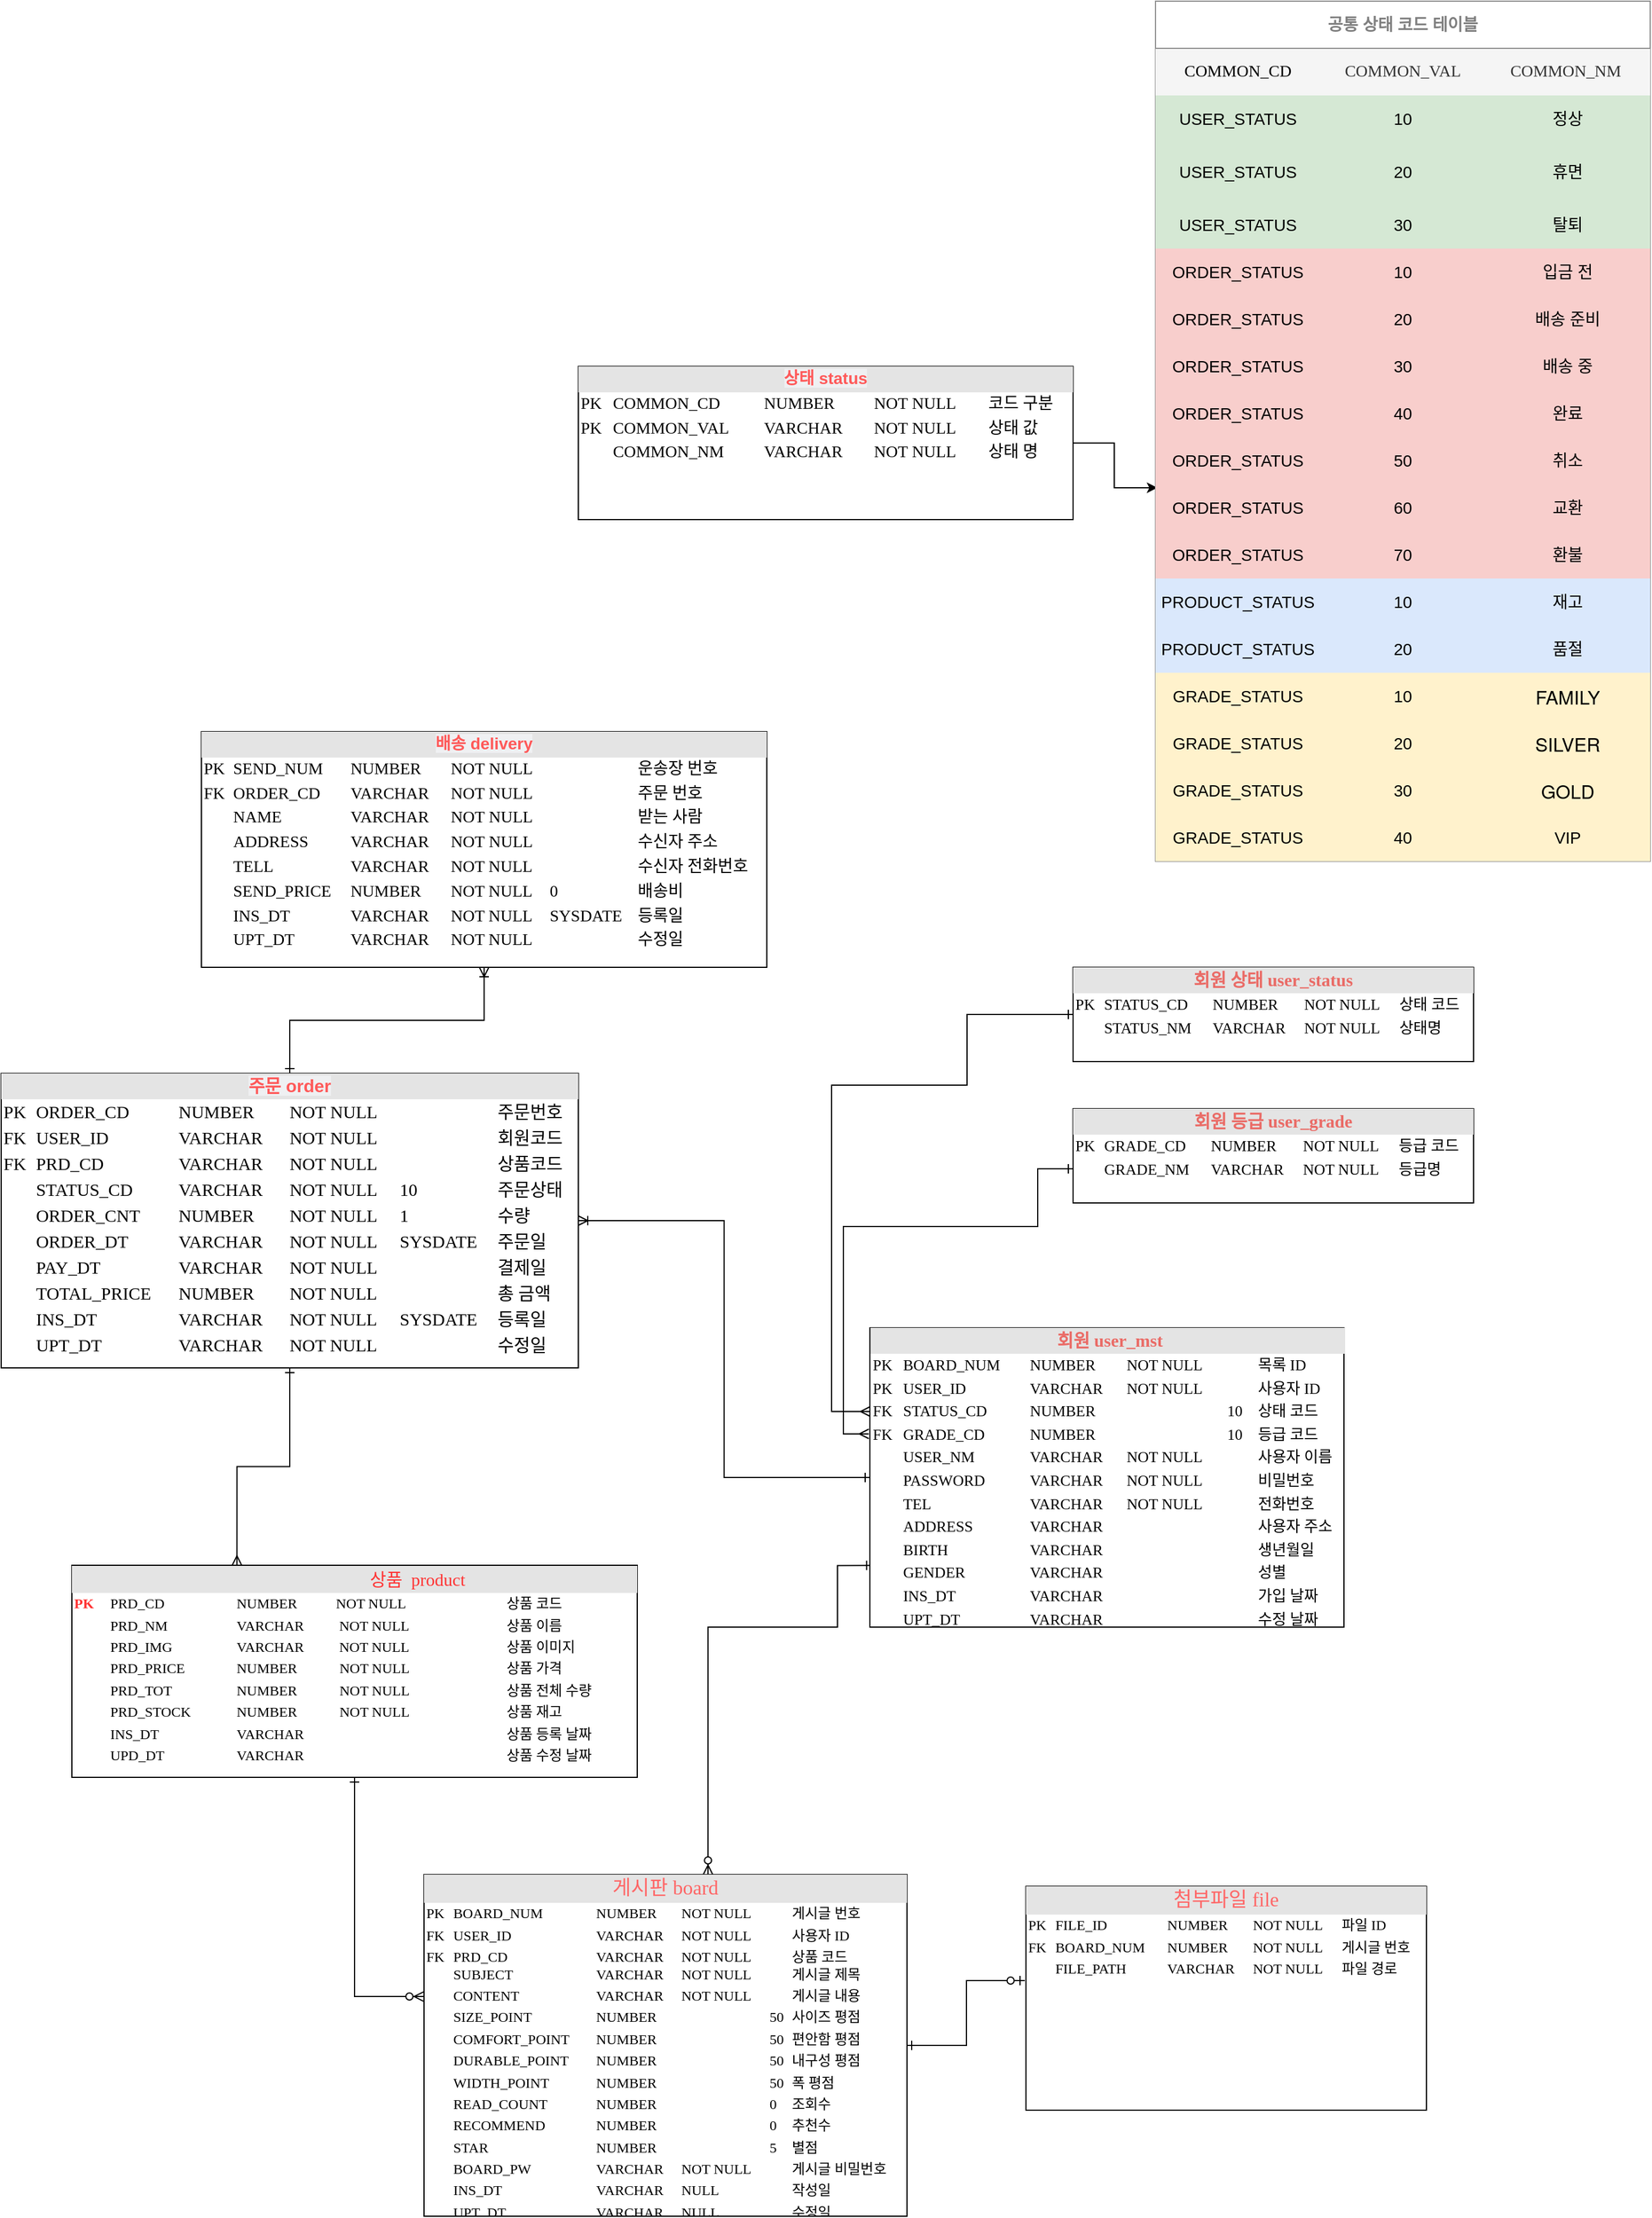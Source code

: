 <mxfile version="14.5.3" type="github">
  <diagram id="Fv4TLJ8n9y3qahRnpBmT" name="Page-1">
    <mxGraphModel dx="652" dy="1533" grid="1" gridSize="10" guides="1" tooltips="1" connect="1" arrows="1" fold="1" page="1" pageScale="1" pageWidth="827" pageHeight="1169" math="0" shadow="0">
      <root>
        <mxCell id="0" />
        <mxCell id="1" parent="0" />
        <mxCell id="T9wtCsgYKe1mZJSSoSnF-1" value="&lt;div style=&quot;text-align: center ; box-sizing: border-box ; width: 100% ; background: rgb(228 , 228 , 228) ; padding: 2px ; font-size: 14px&quot;&gt;&lt;font style=&quot;font-size: 14px&quot;&gt;&lt;span style=&quot;font-family: &amp;#34;apple sd gothic neo&amp;#34; , &amp;#34;apple sd 산돌고딕 neo&amp;#34; , &amp;#34;malgun gothic&amp;#34; , &amp;#34;맑은 고딕&amp;#34; , sans-serif ; background-color: rgb(239 , 240 , 242)&quot;&gt;&lt;font color=&quot;#ff5959&quot; style=&quot;font-size: 14px&quot;&gt;&lt;b&gt;배송 delivery&lt;/b&gt;&lt;/font&gt;&lt;/span&gt;&lt;br&gt;&lt;/font&gt;&lt;/div&gt;&lt;table style=&quot;width: 100% ; font-size: 14px&quot; cellpadding=&quot;2&quot; cellspacing=&quot;0&quot;&gt;&lt;tbody&gt;&lt;tr&gt;&lt;td&gt;&lt;font style=&quot;font-size: 14px&quot;&gt;PK&lt;br&gt;&lt;/font&gt;&lt;/td&gt;&lt;td&gt;&lt;font style=&quot;font-size: 14px&quot;&gt;SEND_NUM&lt;br&gt;&lt;/font&gt;&lt;/td&gt;&lt;td&gt;&lt;font style=&quot;font-size: 14px&quot;&gt;NUMBER&lt;br&gt;&lt;/font&gt;&lt;/td&gt;&lt;td&gt;&lt;/td&gt;&lt;td&gt;&lt;font style=&quot;font-size: 14px&quot;&gt;NOT&amp;nbsp;NULL&lt;br&gt;&lt;/font&gt;&lt;/td&gt;&lt;td&gt;&lt;font style=&quot;font-size: 14px&quot;&gt;&lt;br&gt;&lt;/font&gt;&lt;/td&gt;&lt;td&gt;&lt;font style=&quot;font-size: 14px&quot;&gt;운송장 번호&lt;br&gt;&lt;/font&gt;&lt;/td&gt;&lt;/tr&gt;&lt;tr&gt;&lt;td&gt;&lt;font style=&quot;font-size: 14px&quot;&gt;FK&lt;/font&gt;&lt;/td&gt;&lt;td&gt;&lt;font style=&quot;font-size: 14px&quot;&gt;ORDER_CD&lt;/font&gt;&lt;/td&gt;&lt;td&gt;&lt;font style=&quot;font-size: 14px&quot;&gt;VARCHAR&lt;/font&gt;&lt;/td&gt;&lt;td&gt;&lt;/td&gt;&lt;td&gt;&lt;font style=&quot;font-size: 14px&quot;&gt;NOT&amp;nbsp;NULL&lt;br&gt;&lt;/font&gt;&lt;/td&gt;&lt;td&gt;&lt;font style=&quot;font-size: 14px&quot;&gt;&lt;br&gt;&lt;/font&gt;&lt;/td&gt;&lt;td&gt;&lt;font style=&quot;font-size: 14px&quot;&gt;주문 번호&lt;br&gt;&lt;/font&gt;&lt;/td&gt;&lt;/tr&gt;&lt;tr&gt;&lt;td&gt;&lt;font style=&quot;font-size: 14px&quot;&gt;&lt;br&gt;&lt;/font&gt;&lt;/td&gt;&lt;td&gt;&lt;font style=&quot;font-size: 14px&quot;&gt;NAME&amp;nbsp;&lt;br&gt;&lt;/font&gt;&lt;/td&gt;&lt;td&gt;&lt;font style=&quot;font-size: 14px&quot;&gt;VARCHAR&lt;/font&gt;&lt;/td&gt;&lt;td&gt;&lt;/td&gt;&lt;td&gt;&lt;font style=&quot;font-size: 14px&quot;&gt;NOT&amp;nbsp;NULL&lt;br&gt;&lt;/font&gt;&lt;/td&gt;&lt;td&gt;&lt;font style=&quot;font-size: 14px&quot;&gt;&lt;br&gt;&lt;/font&gt;&lt;/td&gt;&lt;td&gt;&lt;font style=&quot;font-size: 14px&quot;&gt;받는 사람&lt;br&gt;&lt;/font&gt;&lt;/td&gt;&lt;/tr&gt;&lt;tr&gt;&lt;td&gt;&lt;font style=&quot;font-size: 14px&quot;&gt;&lt;br&gt;&lt;/font&gt;&lt;/td&gt;&lt;td&gt;&lt;font style=&quot;font-size: 14px&quot;&gt;ADDRESS&lt;br&gt;&lt;/font&gt;&lt;/td&gt;&lt;td&gt;&lt;font style=&quot;font-size: 14px&quot;&gt;VARCHAR&lt;/font&gt;&lt;/td&gt;&lt;td&gt;&lt;/td&gt;&lt;td&gt;&lt;font style=&quot;font-size: 14px&quot;&gt;NOT&amp;nbsp;NULL&lt;br&gt;&lt;/font&gt;&lt;/td&gt;&lt;td&gt;&lt;font style=&quot;font-size: 14px&quot;&gt;&lt;br&gt;&lt;/font&gt;&lt;/td&gt;&lt;td&gt;&lt;font style=&quot;font-size: 14px&quot;&gt;수신자 주소&lt;br&gt;&lt;/font&gt;&lt;/td&gt;&lt;/tr&gt;&lt;tr&gt;&lt;td&gt;&lt;font style=&quot;font-size: 14px&quot;&gt;&lt;br&gt;&lt;/font&gt;&lt;/td&gt;&lt;td&gt;&lt;font style=&quot;font-size: 14px&quot;&gt;TELL&amp;nbsp;&lt;br&gt;&lt;/font&gt;&lt;/td&gt;&lt;td&gt;&lt;font style=&quot;font-size: 14px&quot;&gt;VARCHAR&lt;/font&gt;&lt;/td&gt;&lt;td&gt;&lt;/td&gt;&lt;td&gt;&lt;font style=&quot;font-size: 14px&quot;&gt;NOT NULL&lt;br&gt;&lt;/font&gt;&lt;/td&gt;&lt;td&gt;&lt;font style=&quot;font-size: 14px&quot;&gt;&lt;br&gt;&lt;/font&gt;&lt;/td&gt;&lt;td&gt;&lt;font style=&quot;font-size: 14px&quot;&gt;수신자 전화번호&lt;br&gt;&lt;/font&gt;&lt;/td&gt;&lt;/tr&gt;&lt;tr&gt;&lt;td&gt;&lt;font style=&quot;font-size: 14px&quot;&gt;&lt;br&gt;&lt;/font&gt;&lt;/td&gt;&lt;td&gt;&lt;font style=&quot;font-size: 14px&quot;&gt;SEND_PRICE&lt;br&gt;&lt;/font&gt;&lt;/td&gt;&lt;td&gt;&lt;font style=&quot;font-size: 14px&quot;&gt;NUMBER&lt;/font&gt;&lt;/td&gt;&lt;td&gt;&lt;/td&gt;&lt;td&gt;&lt;font style=&quot;font-size: 14px&quot;&gt;NOT NULL&lt;br&gt;&lt;/font&gt;&lt;/td&gt;&lt;td&gt;&lt;font style=&quot;font-size: 14px&quot;&gt;0&lt;/font&gt;&lt;/td&gt;&lt;td&gt;&lt;font style=&quot;font-size: 14px&quot;&gt;배송비&lt;br&gt;&lt;/font&gt;&lt;/td&gt;&lt;/tr&gt;&lt;tr&gt;&lt;td&gt;&lt;font style=&quot;font-size: 14px&quot;&gt;&lt;br&gt;&lt;/font&gt;&lt;/td&gt;&lt;td&gt;&lt;font style=&quot;font-size: 14px&quot;&gt;INS_DT&lt;br&gt;&lt;/font&gt;&lt;/td&gt;&lt;td&gt;&lt;font style=&quot;font-size: 14px&quot;&gt;VARCHAR&lt;/font&gt;&lt;/td&gt;&lt;td&gt;&lt;/td&gt;&lt;td&gt;&lt;font style=&quot;font-size: 14px&quot;&gt;NOT NULL&lt;br&gt;&lt;/font&gt;&lt;/td&gt;&lt;td&gt;&lt;font style=&quot;font-size: 14px&quot;&gt;SYSDATE&lt;br&gt;&lt;/font&gt;&lt;/td&gt;&lt;td&gt;&lt;font style=&quot;font-size: 14px&quot;&gt;등록일&lt;br&gt;&lt;/font&gt;&lt;/td&gt;&lt;/tr&gt;&lt;tr&gt;&lt;td&gt;&lt;font style=&quot;font-size: 14px&quot;&gt;&lt;br&gt;&lt;/font&gt;&lt;/td&gt;&lt;td&gt;&lt;font style=&quot;font-size: 14px&quot;&gt;UPT_DT&lt;br&gt;&lt;/font&gt;&lt;/td&gt;&lt;td&gt;&lt;font style=&quot;font-size: 14px&quot;&gt;VARCHAR&lt;/font&gt;&lt;/td&gt;&lt;td&gt;&lt;/td&gt;&lt;td&gt;&lt;font style=&quot;font-size: 14px&quot;&gt;NOT NULL&lt;br&gt;&lt;/font&gt;&lt;/td&gt;&lt;td&gt;&lt;font style=&quot;font-size: 14px&quot;&gt;&lt;br&gt;&lt;/font&gt;&lt;/td&gt;&lt;td&gt;&lt;font style=&quot;font-size: 14px&quot;&gt;수정일&lt;/font&gt;&lt;/td&gt;&lt;/tr&gt;&lt;/tbody&gt;&lt;/table&gt;" style="verticalAlign=top;align=left;overflow=fill;html=1;rounded=0;shadow=0;comic=0;labelBackgroundColor=none;strokeWidth=1;fontFamily=Verdana;fontSize=12" parent="1" vertex="1">
          <mxGeometry x="220" y="-150" width="480" height="200" as="geometry" />
        </mxCell>
        <mxCell id="T9wtCsgYKe1mZJSSoSnF-2" style="edgeStyle=orthogonalEdgeStyle;rounded=0;orthogonalLoop=1;jettySize=auto;html=1;startArrow=ERone;startFill=0;endArrow=ERmany;endFill=0;entryX=0.292;entryY=0;entryDx=0;entryDy=0;entryPerimeter=0;" parent="1" source="T9wtCsgYKe1mZJSSoSnF-4" target="T9wtCsgYKe1mZJSSoSnF-16" edge="1">
          <mxGeometry relative="1" as="geometry">
            <mxPoint x="-30" y="580" as="targetPoint" />
          </mxGeometry>
        </mxCell>
        <mxCell id="T9wtCsgYKe1mZJSSoSnF-3" style="edgeStyle=orthogonalEdgeStyle;rounded=0;orthogonalLoop=1;jettySize=auto;html=1;startArrow=ERoneToMany;startFill=0;endArrow=ERone;endFill=0;" parent="1" source="T9wtCsgYKe1mZJSSoSnF-4" target="T9wtCsgYKe1mZJSSoSnF-11" edge="1">
          <mxGeometry relative="1" as="geometry" />
        </mxCell>
        <mxCell id="T9wtCsgYKe1mZJSSoSnF-4" value="&lt;div style=&quot;text-align: center ; box-sizing: border-box ; width: 100% ; background: rgb(228 , 228 , 228) ; padding: 2px ; font-size: 15px&quot;&gt;&lt;font style=&quot;font-size: 15px&quot;&gt;&lt;span style=&quot;font-family: &amp;#34;apple sd gothic neo&amp;#34; , &amp;#34;apple sd 산돌고딕 neo&amp;#34; , &amp;#34;malgun gothic&amp;#34; , &amp;#34;맑은 고딕&amp;#34; , sans-serif ; background-color: rgb(239 , 240 , 242)&quot;&gt;&lt;font color=&quot;#ff5959&quot; style=&quot;font-size: 15px&quot;&gt;&lt;b&gt;주문 order&lt;/b&gt;&lt;/font&gt;&lt;/span&gt;&lt;br&gt;&lt;/font&gt;&lt;/div&gt;&lt;table style=&quot;width: 100% ; font-size: 15px&quot; cellpadding=&quot;2&quot; cellspacing=&quot;0&quot;&gt;&lt;tbody&gt;&lt;tr&gt;&lt;td&gt;PK&lt;br&gt;&lt;/td&gt;&lt;td&gt;ORDER_CD&lt;br&gt;&lt;/td&gt;&lt;td&gt;NUMBER&amp;nbsp;&lt;br&gt;&lt;/td&gt;&lt;td&gt;NOT&amp;nbsp;NULL&lt;br&gt;&lt;/td&gt;&lt;td&gt;&lt;br&gt;&lt;/td&gt;&lt;td&gt;주문번호&lt;br&gt;&lt;/td&gt;&lt;/tr&gt;&lt;tr&gt;&lt;td&gt;FK&lt;/td&gt;&lt;td&gt;USER_ID&lt;br&gt;&lt;/td&gt;&lt;td&gt;VARCHAR&lt;br&gt;&lt;/td&gt;&lt;td&gt;NOT&amp;nbsp;NULL&lt;br&gt;&lt;/td&gt;&lt;td&gt;&lt;br&gt;&lt;/td&gt;&lt;td&gt;회원코드&lt;br&gt;&lt;/td&gt;&lt;/tr&gt;&lt;tr&gt;&lt;td&gt;FK&lt;br&gt;&lt;/td&gt;&lt;td&gt;PRD_CD&lt;br&gt;&lt;/td&gt;&lt;td&gt;VARCHAR&lt;br&gt;&lt;/td&gt;&lt;td&gt;NOT&amp;nbsp;NULL&lt;br&gt;&lt;/td&gt;&lt;td&gt;&lt;br&gt;&lt;/td&gt;&lt;td&gt;상품코드&lt;br&gt;&lt;/td&gt;&lt;/tr&gt;&lt;tr&gt;&lt;td&gt;&lt;br&gt;&lt;/td&gt;&lt;td&gt;STATUS_CD&lt;/td&gt;&lt;td&gt;VARCHAR&lt;br&gt;&lt;/td&gt;&lt;td&gt;NOT&amp;nbsp;NULL&lt;br&gt;&lt;/td&gt;&lt;td&gt;10&lt;/td&gt;&lt;td&gt;주문상태&lt;/td&gt;&lt;/tr&gt;&lt;tr&gt;&lt;td&gt;&lt;br&gt;&lt;/td&gt;&lt;td&gt;ORDER_CNT&lt;/td&gt;&lt;td&gt;NUMBER&amp;nbsp;&lt;br&gt;&lt;/td&gt;&lt;td&gt;NOT&amp;nbsp;NULL&lt;br&gt;&lt;/td&gt;&lt;td&gt;1&lt;/td&gt;&lt;td&gt;수량&lt;/td&gt;&lt;/tr&gt;&lt;tr&gt;&lt;td&gt;&lt;br&gt;&lt;/td&gt;&lt;td&gt;ORDER_DT&lt;/td&gt;&lt;td&gt;VARCHAR&amp;nbsp;&lt;br&gt;&lt;/td&gt;&lt;td&gt;NOT&amp;nbsp;NULL&lt;br&gt;&lt;/td&gt;&lt;td&gt;SYSDATE&lt;/td&gt;&lt;td&gt;주문일&lt;/td&gt;&lt;/tr&gt;&lt;tr&gt;&lt;td&gt;&lt;br&gt;&lt;/td&gt;&lt;td&gt;PAY_DT&lt;br&gt;&lt;/td&gt;&lt;td&gt;VARCHAR&amp;nbsp;&lt;br&gt;&lt;/td&gt;&lt;td&gt;NOT&amp;nbsp;NULL&lt;br&gt;&lt;/td&gt;&lt;td&gt;&lt;br&gt;&lt;/td&gt;&lt;td&gt;결제일&lt;br&gt;&lt;/td&gt;&lt;/tr&gt;&lt;tr&gt;&lt;td&gt;&lt;br&gt;&lt;/td&gt;&lt;td&gt;TOTAL_PRICE&lt;br&gt;&lt;/td&gt;&lt;td&gt;NUMBER&lt;br&gt;&lt;/td&gt;&lt;td&gt;NOT NULL&lt;br&gt;&lt;/td&gt;&lt;td&gt;&lt;br&gt;&lt;/td&gt;&lt;td&gt;총 금액&lt;br&gt;&lt;/td&gt;&lt;/tr&gt;&lt;tr&gt;&lt;td&gt;&lt;br&gt;&lt;/td&gt;&lt;td&gt;INS_DT&lt;br&gt;&lt;/td&gt;&lt;td&gt;VARCHAR&amp;nbsp;&lt;br&gt;&lt;/td&gt;&lt;td&gt;NOT NULL&lt;br&gt;&lt;/td&gt;&lt;td&gt;SYSDATE&lt;br&gt;&lt;/td&gt;&lt;td&gt;등록일&lt;br&gt;&lt;/td&gt;&lt;/tr&gt;&lt;tr&gt;&lt;td&gt;&lt;br&gt;&lt;/td&gt;&lt;td&gt;UPT_DT&lt;br&gt;&lt;/td&gt;&lt;td&gt;VARCHAR&amp;nbsp;&lt;br&gt;&lt;/td&gt;&lt;td&gt;NOT NULL&lt;br&gt;&lt;/td&gt;&lt;td&gt;&lt;br&gt;&lt;/td&gt;&lt;td&gt;수정일&lt;/td&gt;&lt;/tr&gt;&lt;/tbody&gt;&lt;/table&gt;" style="verticalAlign=top;align=left;overflow=fill;html=1;rounded=0;shadow=0;comic=0;labelBackgroundColor=none;strokeWidth=1;fontFamily=Verdana;fontSize=12" parent="1" vertex="1">
          <mxGeometry x="50" y="140" width="490" height="250" as="geometry" />
        </mxCell>
        <mxCell id="T9wtCsgYKe1mZJSSoSnF-5" value="" style="rounded=0;orthogonalLoop=1;jettySize=auto;html=1;edgeStyle=orthogonalEdgeStyle;endArrow=ERoneToMany;endFill=0;exitX=0.5;exitY=0;exitDx=0;exitDy=0;startArrow=ERone;startFill=0;" parent="1" source="T9wtCsgYKe1mZJSSoSnF-4" target="T9wtCsgYKe1mZJSSoSnF-1" edge="1">
          <mxGeometry relative="1" as="geometry" />
        </mxCell>
        <mxCell id="T9wtCsgYKe1mZJSSoSnF-6" value="" style="edgeStyle=orthogonalEdgeStyle;rounded=0;orthogonalLoop=1;jettySize=auto;html=1;startArrow=ERone;startFill=0;endArrow=ERzeroToOne;endFill=1;fontFamily=Verdana;entryX=-0.003;entryY=0.421;entryDx=0;entryDy=0;entryPerimeter=0;" parent="1" source="T9wtCsgYKe1mZJSSoSnF-9" target="T9wtCsgYKe1mZJSSoSnF-10" edge="1">
          <mxGeometry relative="1" as="geometry">
            <Array as="points" />
            <mxPoint x="860" y="860" as="targetPoint" />
          </mxGeometry>
        </mxCell>
        <mxCell id="T9wtCsgYKe1mZJSSoSnF-7" style="edgeStyle=orthogonalEdgeStyle;rounded=0;orthogonalLoop=1;jettySize=auto;html=1;startArrow=ERzeroToMany;startFill=1;endArrow=ERone;endFill=0;fontFamily=Verdana;exitX=0.588;exitY=0;exitDx=0;exitDy=0;exitPerimeter=0;entryX=0.003;entryY=0.794;entryDx=0;entryDy=0;entryPerimeter=0;" parent="1" source="T9wtCsgYKe1mZJSSoSnF-9" target="T9wtCsgYKe1mZJSSoSnF-11" edge="1">
          <mxGeometry relative="1" as="geometry">
            <Array as="points">
              <mxPoint x="650" y="610" />
              <mxPoint x="760" y="550" />
            </Array>
            <mxPoint x="740" y="580" as="targetPoint" />
            <mxPoint x="650" y="740" as="sourcePoint" />
          </mxGeometry>
        </mxCell>
        <mxCell id="T9wtCsgYKe1mZJSSoSnF-8" style="edgeStyle=orthogonalEdgeStyle;rounded=0;orthogonalLoop=1;jettySize=auto;html=1;startArrow=ERzeroToMany;startFill=1;endArrow=ERone;endFill=0;fontFamily=Verdana;exitX=-0.001;exitY=0.357;exitDx=0;exitDy=0;exitPerimeter=0;entryX=0.5;entryY=1;entryDx=0;entryDy=0;" parent="1" source="T9wtCsgYKe1mZJSSoSnF-9" target="T9wtCsgYKe1mZJSSoSnF-16" edge="1">
          <mxGeometry relative="1" as="geometry">
            <mxPoint x="390" y="838.5" as="sourcePoint" />
            <mxPoint x="300" y="780" as="targetPoint" />
            <Array as="points">
              <mxPoint x="350" y="924" />
              <mxPoint x="290" y="924" />
            </Array>
          </mxGeometry>
        </mxCell>
        <mxCell id="T9wtCsgYKe1mZJSSoSnF-9" value="&lt;div style=&quot;text-align: center ; box-sizing: border-box ; width: 100% ; background: rgb(228 , 228 , 228) ; padding: 2px&quot;&gt;&lt;font style=&quot;font-size: 17px&quot; color=&quot;#ff6666&quot;&gt;게시판 board&lt;/font&gt;&lt;/div&gt;&lt;table style=&quot;width: 100% ; font-size: 1em&quot; cellpadding=&quot;2&quot; cellspacing=&quot;0&quot;&gt;&lt;tbody&gt;&lt;tr&gt;&lt;td&gt;PK&lt;/td&gt;&lt;td&gt;BOARD_NUM&lt;br&gt;&lt;/td&gt;&lt;td&gt;NUMBER&lt;/td&gt;&lt;td&gt;NOT NULL&lt;/td&gt;&lt;td&gt;&lt;br&gt;&lt;/td&gt;&lt;td&gt;게시글 번호&lt;/td&gt;&lt;/tr&gt;&lt;tr&gt;&lt;td&gt;FK&lt;/td&gt;&lt;td&gt;USER_ID&lt;/td&gt;&lt;td&gt;VARCHAR&lt;/td&gt;&lt;td&gt;NOT NULL&lt;/td&gt;&lt;td&gt;&lt;br&gt;&lt;/td&gt;&lt;td&gt;사용자 ID&lt;/td&gt;&lt;/tr&gt;&lt;tr&gt;&lt;td&gt;FK&lt;br&gt;&lt;br&gt;&lt;/td&gt;&lt;td&gt;PRD_CD&lt;br&gt;SUBJECT&lt;/td&gt;&lt;td&gt;VARCHAR&lt;br&gt;VARCHAR&lt;/td&gt;&lt;td&gt;NOT NULL&lt;br&gt;NOT NULL&lt;/td&gt;&lt;td&gt;&lt;br&gt;&lt;/td&gt;&lt;td&gt;상품 코드&lt;br&gt;게시글 제목&lt;/td&gt;&lt;/tr&gt;&lt;tr&gt;&lt;td&gt;&lt;br&gt;&lt;/td&gt;&lt;td&gt;CONTENT&lt;/td&gt;&lt;td&gt;VARCHAR&lt;/td&gt;&lt;td&gt;NOT NULL&lt;/td&gt;&lt;td&gt;&lt;br&gt;&lt;/td&gt;&lt;td&gt;게시글 내용&lt;/td&gt;&lt;/tr&gt;&lt;tr&gt;&lt;td&gt;&lt;br&gt;&lt;/td&gt;&lt;td&gt;SIZE_POINT&lt;/td&gt;&lt;td&gt;NUMBER&lt;/td&gt;&lt;td&gt;&lt;br&gt;&lt;/td&gt;&lt;td&gt;50&lt;/td&gt;&lt;td&gt;사이즈 평점&lt;/td&gt;&lt;/tr&gt;&lt;tr&gt;&lt;td&gt;&lt;br&gt;&lt;/td&gt;&lt;td&gt;COMFORT_POINT&lt;br&gt;&lt;/td&gt;&lt;td&gt;NUMBER&lt;/td&gt;&lt;td&gt;&lt;br&gt;&lt;/td&gt;&lt;td&gt;50&lt;/td&gt;&lt;td&gt;편안함 평점&lt;/td&gt;&lt;/tr&gt;&lt;tr&gt;&lt;td&gt;&lt;br&gt;&lt;/td&gt;&lt;td&gt;DURABLE_POINT&lt;br&gt;&lt;/td&gt;&lt;td&gt;NUMBER&lt;br&gt;&lt;/td&gt;&lt;td&gt;&lt;br&gt;&lt;/td&gt;&lt;td&gt;50&lt;/td&gt;&lt;td&gt;내구성 평점&lt;/td&gt;&lt;/tr&gt;&lt;tr&gt;&lt;td&gt;&lt;br&gt;&lt;/td&gt;&lt;td&gt;WIDTH_POINT&lt;br&gt;&lt;/td&gt;&lt;td&gt;NUMBER&lt;/td&gt;&lt;td&gt;&lt;br&gt;&lt;/td&gt;&lt;td&gt;50&lt;/td&gt;&lt;td&gt;폭 평점&lt;/td&gt;&lt;/tr&gt;&lt;tr&gt;&lt;td&gt;&lt;br&gt;&lt;/td&gt;&lt;td&gt;READ_COUNT&lt;/td&gt;&lt;td&gt;NUMBER&lt;/td&gt;&lt;td&gt;&lt;br&gt;&lt;/td&gt;&lt;td&gt;0&lt;/td&gt;&lt;td&gt;조회수&lt;/td&gt;&lt;/tr&gt;&lt;tr&gt;&lt;td&gt;&lt;br&gt;&lt;/td&gt;&lt;td&gt;RECOMMEND&lt;/td&gt;&lt;td&gt;NUMBER&lt;/td&gt;&lt;td&gt;&lt;br&gt;&lt;/td&gt;&lt;td&gt;0&lt;/td&gt;&lt;td&gt;추천수&lt;/td&gt;&lt;/tr&gt;&lt;tr&gt;&lt;td&gt;&lt;br&gt;&lt;/td&gt;&lt;td&gt;STAR&lt;/td&gt;&lt;td&gt;NUMBER&lt;/td&gt;&lt;td&gt;&lt;br&gt;&lt;/td&gt;&lt;td&gt;5&lt;/td&gt;&lt;td&gt;별점&lt;/td&gt;&lt;/tr&gt;&lt;tr&gt;&lt;td&gt;&lt;br&gt;&lt;/td&gt;&lt;td&gt;BOARD_PW&lt;/td&gt;&lt;td&gt;VARCHAR&lt;/td&gt;&lt;td&gt;NOT NULL&lt;/td&gt;&lt;td&gt;&lt;br&gt;&lt;/td&gt;&lt;td&gt;게시글 비밀번호&lt;/td&gt;&lt;/tr&gt;&lt;tr&gt;&lt;td&gt;&lt;br&gt;&lt;/td&gt;&lt;td&gt;INS_DT&lt;/td&gt;&lt;td&gt;VARCHAR&lt;/td&gt;&lt;td&gt;NULL&lt;/td&gt;&lt;td&gt;&lt;br&gt;&lt;/td&gt;&lt;td&gt;작성일&lt;/td&gt;&lt;/tr&gt;&lt;tr&gt;&lt;td&gt;&lt;br&gt;&lt;/td&gt;&lt;td&gt;UPT_DT&lt;/td&gt;&lt;td&gt;VARCHAR&lt;/td&gt;&lt;td&gt;NULL&lt;/td&gt;&lt;td&gt;&lt;br&gt;&lt;/td&gt;&lt;td&gt;수정일&lt;/td&gt;&lt;/tr&gt;&lt;/tbody&gt;&lt;/table&gt;" style="verticalAlign=top;align=left;overflow=fill;html=1;rounded=0;shadow=0;comic=0;labelBackgroundColor=none;strokeWidth=1;fontFamily=Verdana;fontSize=12" parent="1" vertex="1">
          <mxGeometry x="409" y="820" width="410" height="290" as="geometry" />
        </mxCell>
        <mxCell id="T9wtCsgYKe1mZJSSoSnF-10" value="&lt;div style=&quot;text-align: center ; box-sizing: border-box ; width: 100% ; background: rgb(228 , 228 , 228) ; padding: 2px&quot;&gt;&lt;font style=&quot;font-size: 17px&quot; color=&quot;#ff6666&quot;&gt;첨부파일 file&lt;/font&gt;&lt;/div&gt;&lt;table style=&quot;width: 100% ; font-size: 1em&quot; cellpadding=&quot;2&quot; cellspacing=&quot;0&quot;&gt;&lt;tbody&gt;&lt;tr&gt;&lt;td&gt;PK&lt;/td&gt;&lt;td&gt;FILE_ID&lt;br&gt;&lt;/td&gt;&lt;td&gt;NUMBER&lt;/td&gt;&lt;td&gt;NOT NULL&lt;/td&gt;&lt;td&gt;파일 ID&lt;/td&gt;&lt;/tr&gt;&lt;tr&gt;&lt;td&gt;FK&lt;/td&gt;&lt;td&gt;BOARD_NUM&lt;/td&gt;&lt;td&gt;NUMBER&lt;br&gt;&lt;/td&gt;&lt;td&gt;NOT NULL&lt;/td&gt;&lt;td&gt;게시글 번호&lt;/td&gt;&lt;/tr&gt;&lt;tr&gt;&lt;td&gt;&lt;br&gt;&lt;/td&gt;&lt;td&gt;FILE_PATH&lt;/td&gt;&lt;td&gt;VARCHAR&lt;/td&gt;&lt;td&gt;NOT NULL&lt;/td&gt;&lt;td&gt;파일 경로&lt;/td&gt;&lt;/tr&gt;&lt;/tbody&gt;&lt;/table&gt;" style="verticalAlign=top;align=left;overflow=fill;html=1;rounded=0;shadow=0;comic=0;labelBackgroundColor=none;strokeWidth=1;fontFamily=Verdana;fontSize=12" parent="1" vertex="1">
          <mxGeometry x="920" y="830" width="340" height="190" as="geometry" />
        </mxCell>
        <mxCell id="T9wtCsgYKe1mZJSSoSnF-11" value="&lt;div style=&quot;box-sizing: border-box ; width: 100% ; background: rgb(228 , 228 , 228) ; padding: 2px ; text-align: center ; font-size: 15px&quot;&gt;&lt;font color=&quot;#ea6b66&quot; style=&quot;font-size: 15px&quot;&gt;&amp;nbsp;&lt;font style=&quot;font-size: 15px&quot;&gt;&lt;b&gt;회원&lt;/b&gt;&lt;/font&gt; &lt;b&gt;user_mst&lt;/b&gt;&lt;/font&gt;&lt;/div&gt;&lt;table cellpadding=&quot;2&quot; cellspacing=&quot;0&quot; style=&quot;font-size: 13px ; width: 410.667px&quot;&gt;&lt;tbody&gt;&lt;tr&gt;&lt;td&gt;&lt;font style=&quot;font-size: 13px&quot;&gt;PK&lt;/font&gt;&lt;/td&gt;&lt;td&gt;&lt;font style=&quot;font-size: 13px&quot;&gt;BOARD_NUM&lt;br&gt;&lt;/font&gt;&lt;/td&gt;&lt;td&gt;&lt;font style=&quot;font-size: 13px&quot;&gt;NUMBER&lt;/font&gt;&lt;/td&gt;&lt;td&gt;&lt;font style=&quot;font-size: 13px&quot;&gt;NOT NULL&lt;/font&gt;&lt;/td&gt;&lt;td&gt;&lt;font style=&quot;font-size: 13px&quot;&gt;&lt;br&gt;&lt;/font&gt;&lt;/td&gt;&lt;td&gt;&lt;font style=&quot;font-size: 13px&quot;&gt;&lt;br&gt;&lt;/font&gt;&lt;/td&gt;&lt;td&gt;&lt;font style=&quot;font-size: 13px&quot;&gt;목록 ID&lt;/font&gt;&lt;/td&gt;&lt;/tr&gt;&lt;tr&gt;&lt;td&gt;&lt;font style=&quot;font-size: 13px&quot;&gt;PK&lt;/font&gt;&lt;/td&gt;&lt;td&gt;&lt;font style=&quot;font-size: 13px&quot;&gt;USER_ID&lt;/font&gt;&lt;/td&gt;&lt;td&gt;&lt;font style=&quot;font-size: 13px&quot;&gt;VARCHAR&lt;/font&gt;&lt;/td&gt;&lt;td&gt;&lt;font style=&quot;font-size: 13px&quot;&gt;NOT NULL&lt;/font&gt;&lt;/td&gt;&lt;td&gt;&lt;font style=&quot;font-size: 13px&quot;&gt;&lt;br&gt;&lt;/font&gt;&lt;/td&gt;&lt;td&gt;&lt;font style=&quot;font-size: 13px&quot;&gt;&lt;br&gt;&lt;/font&gt;&lt;/td&gt;&lt;td&gt;&lt;font style=&quot;font-size: 13px&quot;&gt;사용자 ID&lt;/font&gt;&lt;/td&gt;&lt;/tr&gt;&lt;tr&gt;&lt;td&gt;&lt;font style=&quot;font-size: 13px&quot;&gt;FK&lt;/font&gt;&lt;/td&gt;&lt;td&gt;&lt;font style=&quot;font-size: 13px&quot;&gt;STATUS_CD&lt;/font&gt;&lt;/td&gt;&lt;td&gt;&lt;font style=&quot;font-size: 13px&quot;&gt;NUMBER&lt;br&gt;&lt;/font&gt;&lt;/td&gt;&lt;td&gt;&lt;font style=&quot;font-size: 13px&quot;&gt;&lt;br&gt;&lt;/font&gt;&lt;/td&gt;&lt;td&gt;&lt;font style=&quot;font-size: 13px&quot;&gt;10&lt;/font&gt;&lt;/td&gt;&lt;td&gt;&lt;font style=&quot;font-size: 13px&quot;&gt;&lt;br&gt;&lt;/font&gt;&lt;/td&gt;&lt;td&gt;&lt;font style=&quot;font-size: 13px&quot;&gt;상태 코드&lt;/font&gt;&lt;/td&gt;&lt;/tr&gt;&lt;tr&gt;&lt;td&gt;&lt;font style=&quot;font-size: 13px&quot;&gt;FK&lt;/font&gt;&lt;/td&gt;&lt;td&gt;&lt;font style=&quot;font-size: 13px&quot;&gt;GRADE_CD&lt;/font&gt;&lt;/td&gt;&lt;td&gt;&lt;font style=&quot;font-size: 13px&quot;&gt;NUMBER&lt;br&gt;&lt;/font&gt;&lt;/td&gt;&lt;td&gt;&lt;font style=&quot;font-size: 13px&quot;&gt;&lt;br&gt;&lt;/font&gt;&lt;/td&gt;&lt;td&gt;&lt;font style=&quot;font-size: 13px&quot;&gt;10&lt;/font&gt;&lt;/td&gt;&lt;td&gt;&lt;font style=&quot;font-size: 13px&quot;&gt;&lt;br&gt;&lt;/font&gt;&lt;/td&gt;&lt;td&gt;&lt;font style=&quot;font-size: 13px&quot;&gt;등급 코드&lt;/font&gt;&lt;/td&gt;&lt;/tr&gt;&lt;tr&gt;&lt;td&gt;&lt;font style=&quot;font-size: 13px&quot;&gt;&lt;br&gt;&lt;/font&gt;&lt;/td&gt;&lt;td&gt;&lt;font style=&quot;font-size: 13px&quot;&gt;USER_NM&lt;br&gt;&lt;/font&gt;&lt;/td&gt;&lt;td&gt;&lt;font style=&quot;font-size: 13px&quot;&gt;VARCHAR&lt;br&gt;&lt;/font&gt;&lt;/td&gt;&lt;td&gt;&lt;font style=&quot;font-size: 13px&quot;&gt;NOT NULL&lt;br&gt;&lt;/font&gt;&lt;/td&gt;&lt;td&gt;&lt;font style=&quot;font-size: 13px&quot;&gt;&lt;br&gt;&lt;/font&gt;&lt;/td&gt;&lt;td&gt;&lt;font style=&quot;font-size: 13px&quot;&gt;&lt;br&gt;&lt;/font&gt;&lt;/td&gt;&lt;td&gt;&lt;font style=&quot;font-size: 13px&quot;&gt;사용자 이름&lt;br&gt;&lt;/font&gt;&lt;/td&gt;&lt;/tr&gt;&lt;tr&gt;&lt;td&gt;&lt;font style=&quot;font-size: 13px&quot;&gt;&lt;br&gt;&lt;/font&gt;&lt;/td&gt;&lt;td&gt;&lt;font style=&quot;font-size: 13px&quot;&gt;PASSWORD&lt;br&gt;&lt;/font&gt;&lt;/td&gt;&lt;td&gt;&lt;font style=&quot;font-size: 13px&quot;&gt;VARCHAR&lt;br&gt;&lt;/font&gt;&lt;/td&gt;&lt;td&gt;&lt;font style=&quot;font-size: 13px&quot;&gt;NOT NULL&lt;br&gt;&lt;/font&gt;&lt;/td&gt;&lt;td&gt;&lt;font style=&quot;font-size: 13px&quot;&gt;&lt;br&gt;&lt;/font&gt;&lt;/td&gt;&lt;td&gt;&lt;font style=&quot;font-size: 13px&quot;&gt;&lt;br&gt;&lt;/font&gt;&lt;/td&gt;&lt;td&gt;&lt;font style=&quot;font-size: 13px&quot;&gt;비밀번호&lt;br&gt;&lt;/font&gt;&lt;/td&gt;&lt;/tr&gt;&lt;tr&gt;&lt;td&gt;&lt;font style=&quot;font-size: 13px&quot;&gt;&lt;br&gt;&lt;/font&gt;&lt;/td&gt;&lt;td&gt;&lt;font style=&quot;font-size: 13px&quot;&gt;TEL&lt;br&gt;&lt;/font&gt;&lt;/td&gt;&lt;td&gt;&lt;font style=&quot;font-size: 13px&quot;&gt;VARCHAR&lt;br&gt;&lt;/font&gt;&lt;/td&gt;&lt;td&gt;&lt;font style=&quot;font-size: 13px&quot;&gt;NOT NULL&lt;br&gt;&lt;/font&gt;&lt;/td&gt;&lt;td&gt;&lt;font style=&quot;font-size: 13px&quot;&gt;&lt;br&gt;&lt;/font&gt;&lt;/td&gt;&lt;td&gt;&lt;font style=&quot;font-size: 13px&quot;&gt;&lt;br&gt;&lt;/font&gt;&lt;/td&gt;&lt;td&gt;&lt;font style=&quot;font-size: 13px&quot;&gt;전화번호&lt;br&gt;&lt;/font&gt;&lt;/td&gt;&lt;/tr&gt;&lt;tr&gt;&lt;td&gt;&lt;font style=&quot;font-size: 13px&quot;&gt;&lt;br&gt;&lt;/font&gt;&lt;/td&gt;&lt;td&gt;&lt;font style=&quot;font-size: 13px&quot;&gt;ADDRESS&lt;/font&gt;&lt;/td&gt;&lt;td&gt;&lt;font style=&quot;font-size: 13px&quot;&gt;VARCHAR&lt;br&gt;&lt;/font&gt;&lt;/td&gt;&lt;td&gt;&lt;font style=&quot;font-size: 13px&quot;&gt;&lt;br&gt;&lt;/font&gt;&lt;/td&gt;&lt;td&gt;&lt;font style=&quot;font-size: 13px&quot;&gt;&lt;br&gt;&lt;/font&gt;&lt;/td&gt;&lt;td&gt;&lt;font style=&quot;font-size: 13px&quot;&gt;&lt;br&gt;&lt;/font&gt;&lt;/td&gt;&lt;td&gt;&lt;font style=&quot;font-size: 13px&quot;&gt;사용자 주소&lt;/font&gt;&lt;/td&gt;&lt;/tr&gt;&lt;tr&gt;&lt;td&gt;&lt;br&gt;&lt;/td&gt;&lt;td&gt;BIRTH&lt;/td&gt;&lt;td&gt;VARCHAR&lt;/td&gt;&lt;td&gt;&lt;br&gt;&lt;/td&gt;&lt;td&gt;&lt;br&gt;&lt;/td&gt;&lt;td&gt;&lt;br&gt;&lt;/td&gt;&lt;td&gt;생년월일&lt;/td&gt;&lt;/tr&gt;&lt;tr&gt;&lt;td&gt;&lt;font style=&quot;font-size: 13px&quot;&gt;&lt;br&gt;&lt;/font&gt;&lt;/td&gt;&lt;td&gt;&lt;font style=&quot;font-size: 13px&quot;&gt;GENDER&lt;/font&gt;&lt;/td&gt;&lt;td&gt;&lt;font style=&quot;font-size: 13px&quot;&gt;VARCHAR&lt;br&gt;&lt;/font&gt;&lt;/td&gt;&lt;td&gt;&lt;font style=&quot;font-size: 13px&quot;&gt;&lt;br&gt;&lt;/font&gt;&lt;/td&gt;&lt;td&gt;&lt;font style=&quot;font-size: 13px&quot;&gt;&lt;br&gt;&lt;/font&gt;&lt;/td&gt;&lt;td&gt;&lt;font style=&quot;font-size: 13px&quot;&gt;&lt;br&gt;&lt;/font&gt;&lt;/td&gt;&lt;td&gt;&lt;font style=&quot;font-size: 13px&quot;&gt;성별&lt;/font&gt;&lt;/td&gt;&lt;/tr&gt;&lt;tr&gt;&lt;td&gt;&lt;font style=&quot;font-size: 13px&quot;&gt;&lt;br&gt;&lt;/font&gt;&lt;/td&gt;&lt;td&gt;&lt;font style=&quot;font-size: 13px&quot;&gt;INS_DT&lt;/font&gt;&lt;/td&gt;&lt;td&gt;&lt;font style=&quot;font-size: 13px&quot;&gt;VARCHAR&lt;br&gt;&lt;/font&gt;&lt;/td&gt;&lt;td&gt;&lt;font style=&quot;font-size: 13px&quot;&gt;&lt;br&gt;&lt;/font&gt;&lt;/td&gt;&lt;td&gt;&lt;font style=&quot;font-size: 13px&quot;&gt;&lt;br&gt;&lt;/font&gt;&lt;/td&gt;&lt;td&gt;&lt;font style=&quot;font-size: 13px&quot;&gt;&lt;br&gt;&lt;/font&gt;&lt;/td&gt;&lt;td&gt;&lt;font style=&quot;font-size: 13px&quot;&gt;가입 날짜&lt;/font&gt;&lt;/td&gt;&lt;/tr&gt;&lt;tr&gt;&lt;td&gt;&lt;font style=&quot;font-size: 13px&quot;&gt;&lt;br&gt;&lt;/font&gt;&lt;/td&gt;&lt;td&gt;&lt;font style=&quot;font-size: 13px&quot;&gt;UPT_DT&lt;/font&gt;&lt;/td&gt;&lt;td&gt;&lt;font style=&quot;font-size: 13px&quot;&gt;VARCHAR&lt;br&gt;&lt;/font&gt;&lt;/td&gt;&lt;td&gt;&lt;font style=&quot;font-size: 13px&quot;&gt;&lt;br&gt;&lt;/font&gt;&lt;/td&gt;&lt;td&gt;&lt;font style=&quot;font-size: 13px&quot;&gt;&lt;br&gt;&lt;/font&gt;&lt;/td&gt;&lt;td&gt;&lt;font style=&quot;font-size: 13px&quot;&gt;&lt;br&gt;&lt;/font&gt;&lt;/td&gt;&lt;td&gt;&lt;font style=&quot;font-size: 13px&quot;&gt;수정 날짜&lt;/font&gt;&lt;/td&gt;&lt;/tr&gt;&lt;/tbody&gt;&lt;/table&gt;" style="verticalAlign=top;align=left;overflow=fill;html=1;rounded=0;shadow=0;comic=0;labelBackgroundColor=none;strokeWidth=1;fontFamily=Verdana;fontSize=12;spacingTop=0;spacingBottom=0;" parent="1" vertex="1">
          <mxGeometry x="787.5" y="356" width="402.5" height="254" as="geometry" />
        </mxCell>
        <mxCell id="T9wtCsgYKe1mZJSSoSnF-12" value="" style="edgeStyle=orthogonalEdgeStyle;rounded=0;orthogonalLoop=1;jettySize=auto;html=1;startArrow=ERone;startFill=0;endArrow=ERmany;endFill=0;fontFamily=Verdana;" parent="1" source="T9wtCsgYKe1mZJSSoSnF-13" edge="1">
          <mxGeometry relative="1" as="geometry">
            <mxPoint x="930" y="210" as="sourcePoint" />
            <mxPoint x="786.53" y="446" as="targetPoint" />
            <Array as="points">
              <mxPoint x="930" y="221" />
              <mxPoint x="930" y="270" />
              <mxPoint x="765" y="446" />
            </Array>
          </mxGeometry>
        </mxCell>
        <mxCell id="T9wtCsgYKe1mZJSSoSnF-13" value="&lt;div style=&quot;text-align: center ; box-sizing: border-box ; width: 100% ; background: rgb(228 , 228 , 228) ; padding: 2px&quot;&gt;&lt;font color=&quot;#ea6b66&quot; size=&quot;1&quot;&gt;&lt;b style=&quot;font-size: 15px&quot;&gt;회원 등급 user_grade&lt;/b&gt;&lt;/font&gt;&lt;/div&gt;&lt;table style=&quot;width: 100% ; font-size: 13px&quot; cellpadding=&quot;2&quot; cellspacing=&quot;0&quot;&gt;&lt;tbody&gt;&lt;tr&gt;&lt;td&gt;&lt;font style=&quot;font-size: 13px&quot;&gt;PK&lt;/font&gt;&lt;/td&gt;&lt;td&gt;&lt;font style=&quot;font-size: 13px&quot;&gt;GRADE_CD&lt;/font&gt;&lt;/td&gt;&lt;td&gt;&lt;font style=&quot;font-size: 13px&quot;&gt;NUMBER&lt;/font&gt;&lt;/td&gt;&lt;td&gt;&lt;font style=&quot;font-size: 13px&quot;&gt;NOT NULL&lt;/font&gt;&lt;/td&gt;&lt;td&gt;&lt;font style=&quot;font-size: 13px&quot;&gt;등급 코드&lt;/font&gt;&lt;/td&gt;&lt;/tr&gt;&lt;tr&gt;&lt;td&gt;&lt;font style=&quot;font-size: 13px&quot;&gt;&lt;br&gt;&lt;/font&gt;&lt;/td&gt;&lt;td&gt;&lt;font style=&quot;font-size: 13px&quot;&gt;GRADE_NM&lt;br&gt;&lt;/font&gt;&lt;/td&gt;&lt;td&gt;&lt;font style=&quot;font-size: 13px&quot;&gt;VARCHAR&lt;/font&gt;&lt;/td&gt;&lt;td&gt;&lt;font style=&quot;font-size: 13px&quot;&gt;NOT NULL&lt;/font&gt;&lt;/td&gt;&lt;td&gt;&lt;font style=&quot;font-size: 13px&quot;&gt;등급명&lt;/font&gt;&lt;/td&gt;&lt;/tr&gt;&lt;/tbody&gt;&lt;/table&gt;" style="verticalAlign=top;align=left;overflow=fill;html=1;rounded=0;shadow=0;comic=0;labelBackgroundColor=none;strokeWidth=1;fontFamily=Verdana;fontSize=12" parent="1" vertex="1">
          <mxGeometry x="960" y="170" width="340" height="80" as="geometry" />
        </mxCell>
        <mxCell id="T9wtCsgYKe1mZJSSoSnF-14" value="" style="edgeStyle=orthogonalEdgeStyle;rounded=0;orthogonalLoop=1;jettySize=auto;html=1;startArrow=ERone;startFill=0;endArrow=ERmany;endFill=0;fontFamily=Verdana;exitX=0;exitY=0.5;exitDx=0;exitDy=0;" parent="1" source="T9wtCsgYKe1mZJSSoSnF-15" edge="1">
          <mxGeometry relative="1" as="geometry">
            <mxPoint x="1170" y="150" as="sourcePoint" />
            <mxPoint x="787.5" y="427" as="targetPoint" />
            <Array as="points">
              <mxPoint x="870" y="90" />
              <mxPoint x="870" y="150" />
              <mxPoint x="755" y="150" />
              <mxPoint x="755" y="427" />
            </Array>
          </mxGeometry>
        </mxCell>
        <mxCell id="T9wtCsgYKe1mZJSSoSnF-15" value="&lt;div style=&quot;text-align: center ; box-sizing: border-box ; width: 100% ; background: rgb(228 , 228 , 228) ; padding: 2px&quot;&gt;&lt;font color=&quot;#ea6b66&quot; size=&quot;1&quot;&gt;&lt;b style=&quot;font-size: 15px&quot;&gt;회원 상태 user_status&lt;/b&gt;&lt;/font&gt;&lt;/div&gt;&lt;table style=&quot;width: 100% ; font-size: 13px&quot; cellpadding=&quot;2&quot; cellspacing=&quot;0&quot;&gt;&lt;tbody&gt;&lt;tr&gt;&lt;td&gt;&lt;font style=&quot;font-size: 13px&quot;&gt;PK&lt;/font&gt;&lt;/td&gt;&lt;td&gt;&lt;font style=&quot;font-size: 13px&quot;&gt;STATUS_CD&lt;/font&gt;&lt;/td&gt;&lt;td&gt;&lt;font style=&quot;font-size: 13px&quot;&gt;NUMBER&lt;/font&gt;&lt;/td&gt;&lt;td&gt;&lt;font style=&quot;font-size: 13px&quot;&gt;NOT NULL&lt;/font&gt;&lt;/td&gt;&lt;td&gt;&lt;font style=&quot;font-size: 13px&quot;&gt;상태 코드&lt;/font&gt;&lt;/td&gt;&lt;/tr&gt;&lt;tr&gt;&lt;td&gt;&lt;font style=&quot;font-size: 13px&quot;&gt;&lt;br&gt;&lt;/font&gt;&lt;/td&gt;&lt;td&gt;&lt;font style=&quot;font-size: 13px&quot;&gt;STATUS_NM&lt;br&gt;&lt;/font&gt;&lt;/td&gt;&lt;td&gt;&lt;font style=&quot;font-size: 13px&quot;&gt;VARCHAR&lt;/font&gt;&lt;/td&gt;&lt;td&gt;&lt;font style=&quot;font-size: 13px&quot;&gt;NOT NULL&lt;/font&gt;&lt;/td&gt;&lt;td&gt;&lt;font style=&quot;font-size: 13px&quot;&gt;상태명&lt;/font&gt;&lt;/td&gt;&lt;/tr&gt;&lt;/tbody&gt;&lt;/table&gt;" style="verticalAlign=top;align=left;overflow=fill;html=1;rounded=0;shadow=0;comic=0;labelBackgroundColor=none;strokeWidth=1;fontFamily=Verdana;fontSize=12;spacingBottom=-9;" parent="1" vertex="1">
          <mxGeometry x="960" y="50" width="340" height="80" as="geometry" />
        </mxCell>
        <mxCell id="T9wtCsgYKe1mZJSSoSnF-16" value="&lt;div style=&quot;text-align: right ; box-sizing: border-box ; width: 100% ; background: rgb(228 , 228 , 228) ; padding: 2px&quot;&gt;&lt;font color=&quot;#ff3333&quot; style=&quot;font-size: 15px&quot;&gt;상품&amp;nbsp; product&lt;/font&gt;&lt;font color=&quot;#ff3333&quot; style=&quot;font-size: 16px&quot;&gt;&amp;nbsp; &lt;b&gt;&amp;nbsp; &amp;nbsp; &amp;nbsp; &amp;nbsp; &amp;nbsp; &amp;nbsp; &amp;nbsp; &amp;nbsp; &amp;nbsp; &amp;nbsp; &amp;nbsp; &amp;nbsp; &amp;nbsp; &amp;nbsp; &amp;nbsp; &amp;nbsp; &amp;nbsp;&amp;nbsp;&lt;/b&gt;&lt;/font&gt;&lt;/div&gt;&lt;table style=&quot;width: 100% ; font-size: 12px&quot; cellpadding=&quot;2&quot; cellspacing=&quot;0&quot;&gt;&lt;tbody style=&quot;font-size: 12px&quot;&gt;&lt;tr style=&quot;font-size: 12px&quot;&gt;&lt;td style=&quot;font-size: 12px&quot;&gt;&lt;b style=&quot;font-size: 12px&quot;&gt;&lt;font color=&quot;#ff3333&quot; style=&quot;font-size: 12px&quot;&gt;PK&lt;/font&gt;&lt;/b&gt;&lt;/td&gt;&lt;td style=&quot;font-size: 12px&quot;&gt;PRD_CD&amp;nbsp;&lt;br style=&quot;font-size: 12px&quot;&gt;&lt;/td&gt;&lt;td style=&quot;font-size: 12px&quot;&gt;NUMBER&amp;nbsp; &amp;nbsp; &amp;nbsp; &amp;nbsp; &amp;nbsp; &amp;nbsp;NOT NULL&lt;br style=&quot;font-size: 12px&quot;&gt;&lt;/td&gt;&lt;td style=&quot;font-size: 12px&quot;&gt;&lt;br style=&quot;font-size: 12px&quot;&gt;&lt;/td&gt;&lt;td style=&quot;font-size: 12px&quot;&gt;상품 코드&lt;/td&gt;&lt;/tr&gt;&lt;tr style=&quot;font-size: 12px&quot;&gt;&lt;td style=&quot;font-size: 12px&quot;&gt;&lt;br style=&quot;font-size: 12px&quot;&gt;&lt;/td&gt;&lt;td style=&quot;font-size: 12px&quot;&gt;PRD_NM&lt;br style=&quot;font-size: 12px&quot;&gt;&lt;/td&gt;&lt;td style=&quot;font-size: 12px&quot;&gt;VARCHAR&amp;nbsp; &amp;nbsp; &amp;nbsp; &amp;nbsp; &amp;nbsp; NOT NULL&lt;/td&gt;&lt;td style=&quot;font-size: 12px&quot;&gt;&lt;br style=&quot;font-size: 12px&quot;&gt;&lt;/td&gt;&lt;td style=&quot;font-size: 12px&quot;&gt;상품 이름&lt;/td&gt;&lt;/tr&gt;&lt;tr style=&quot;font-size: 12px&quot;&gt;&lt;td style=&quot;font-size: 12px&quot;&gt;&lt;br style=&quot;font-size: 12px&quot;&gt;&lt;/td&gt;&lt;td style=&quot;font-size: 12px&quot;&gt;PRD_IMG&lt;br style=&quot;font-size: 12px&quot;&gt;&lt;/td&gt;&lt;td style=&quot;font-size: 12px&quot;&gt;VARCHAR&amp;nbsp; &amp;nbsp; &amp;nbsp; &amp;nbsp; &amp;nbsp; NOT NULL&lt;br style=&quot;font-size: 12px&quot;&gt;&lt;/td&gt;&lt;td style=&quot;font-size: 12px&quot;&gt;&lt;br style=&quot;font-size: 12px&quot;&gt;&lt;/td&gt;&lt;td style=&quot;font-size: 12px&quot;&gt;상품 이미지&lt;/td&gt;&lt;/tr&gt;&lt;tr style=&quot;font-size: 12px&quot;&gt;&lt;td style=&quot;font-size: 12px&quot;&gt;&lt;br style=&quot;font-size: 12px&quot;&gt;&lt;/td&gt;&lt;td style=&quot;font-size: 12px&quot;&gt;PRD_PRICE&lt;/td&gt;&lt;td style=&quot;font-size: 12px&quot;&gt;NUMBER&amp;nbsp; &amp;nbsp; &amp;nbsp; &amp;nbsp; &amp;nbsp; &amp;nbsp; NOT NULL&lt;/td&gt;&lt;td style=&quot;font-size: 12px&quot;&gt;&lt;br style=&quot;font-size: 12px&quot;&gt;&lt;/td&gt;&lt;td style=&quot;font-size: 12px&quot;&gt;상품 가격&lt;/td&gt;&lt;/tr&gt;&lt;tr style=&quot;font-size: 12px&quot;&gt;&lt;td style=&quot;font-size: 12px&quot;&gt;&lt;br style=&quot;font-size: 12px&quot;&gt;&lt;/td&gt;&lt;td style=&quot;font-size: 12px&quot;&gt;PRD_TOT&lt;/td&gt;&lt;td style=&quot;font-size: 12px&quot;&gt;NUMBER&amp;nbsp; &amp;nbsp; &amp;nbsp; &amp;nbsp; &amp;nbsp; &amp;nbsp; NOT NULL&lt;/td&gt;&lt;td style=&quot;font-size: 12px&quot;&gt;&lt;br style=&quot;font-size: 12px&quot;&gt;&lt;/td&gt;&lt;td style=&quot;font-size: 12px&quot;&gt;상품 전체 수량&lt;/td&gt;&lt;/tr&gt;&lt;tr style=&quot;font-size: 12px&quot;&gt;&lt;td style=&quot;font-size: 12px&quot;&gt;&lt;br style=&quot;font-size: 12px&quot;&gt;&lt;/td&gt;&lt;td style=&quot;font-size: 12px&quot;&gt;PRD_STOCK&lt;/td&gt;&lt;td style=&quot;font-size: 12px&quot;&gt;NUMBER&amp;nbsp; &amp;nbsp; &amp;nbsp; &amp;nbsp; &amp;nbsp; &amp;nbsp; NOT NULL&lt;/td&gt;&lt;td style=&quot;font-size: 12px&quot;&gt;&lt;br style=&quot;font-size: 12px&quot;&gt;&lt;/td&gt;&lt;td style=&quot;font-size: 12px&quot;&gt;상품 재고&lt;/td&gt;&lt;/tr&gt;&lt;tr style=&quot;font-size: 12px&quot;&gt;&lt;td style=&quot;font-size: 12px&quot;&gt;&lt;br style=&quot;font-size: 12px&quot;&gt;&lt;/td&gt;&lt;td style=&quot;font-size: 12px&quot;&gt;INS_DT&lt;/td&gt;&lt;td style=&quot;font-size: 12px&quot;&gt;VARCHAR&amp;nbsp; &amp;nbsp; &amp;nbsp; &amp;nbsp; &amp;nbsp; &amp;nbsp;&amp;nbsp;&lt;/td&gt;&lt;td style=&quot;font-size: 12px&quot;&gt;&lt;br style=&quot;font-size: 12px&quot;&gt;&lt;/td&gt;&lt;td style=&quot;font-size: 12px&quot;&gt;상품 등록 날짜&lt;/td&gt;&lt;/tr&gt;&lt;tr style=&quot;font-size: 12px&quot;&gt;&lt;td style=&quot;font-size: 12px&quot;&gt;&lt;br style=&quot;font-size: 12px&quot;&gt;&lt;/td&gt;&lt;td style=&quot;font-size: 12px&quot;&gt;UPD_DT&lt;/td&gt;&lt;td style=&quot;font-size: 12px&quot;&gt;VARCHAR&lt;/td&gt;&lt;td style=&quot;font-size: 12px&quot;&gt;&lt;br style=&quot;font-size: 12px&quot;&gt;&lt;/td&gt;&lt;td style=&quot;font-size: 12px&quot;&gt;상품 수정 날짜&lt;/td&gt;&lt;/tr&gt;&lt;/tbody&gt;&lt;/table&gt;" style="verticalAlign=top;align=left;overflow=fill;html=1;shadow=0;comic=0;labelBackgroundColor=none;strokeWidth=1;fontFamily=Verdana;fontSize=12;" parent="1" vertex="1">
          <mxGeometry x="110" y="557.5" width="480" height="180" as="geometry" />
        </mxCell>
        <mxCell id="T9wtCsgYKe1mZJSSoSnF-17" style="edgeStyle=orthogonalEdgeStyle;curved=0;rounded=1;sketch=0;orthogonalLoop=1;jettySize=auto;html=1;exitX=0.5;exitY=1;exitDx=0;exitDy=0;startArrow=ERone;startFill=0;fontSize=15;" parent="1" source="T9wtCsgYKe1mZJSSoSnF-16" target="T9wtCsgYKe1mZJSSoSnF-16" edge="1">
          <mxGeometry relative="1" as="geometry" />
        </mxCell>
        <mxCell id="T9wtCsgYKe1mZJSSoSnF-18" style="edgeStyle=orthogonalEdgeStyle;rounded=0;orthogonalLoop=1;jettySize=auto;html=1;entryX=0.004;entryY=0.074;entryDx=0;entryDy=0;entryPerimeter=0;fontSize=14;fontColor=#9999FF;" parent="1" source="T9wtCsgYKe1mZJSSoSnF-19" target="T9wtCsgYKe1mZJSSoSnF-61" edge="1">
          <mxGeometry relative="1" as="geometry" />
        </mxCell>
        <mxCell id="T9wtCsgYKe1mZJSSoSnF-19" value="&lt;div style=&quot;text-align: center ; box-sizing: border-box ; width: 100% ; background: rgb(228 , 228 , 228) ; padding: 2px ; font-size: 14px&quot;&gt;&lt;font style=&quot;font-size: 14px&quot;&gt;&lt;span style=&quot;font-family: &amp;#34;apple sd gothic neo&amp;#34; , &amp;#34;apple sd 산돌고딕 neo&amp;#34; , &amp;#34;malgun gothic&amp;#34; , &amp;#34;맑은 고딕&amp;#34; , sans-serif ; background-color: rgb(239 , 240 , 242)&quot;&gt;&lt;font color=&quot;#ff5959&quot; style=&quot;font-size: 14px&quot;&gt;&lt;b&gt;상태 status&lt;/b&gt;&lt;/font&gt;&lt;/span&gt;&lt;br&gt;&lt;/font&gt;&lt;/div&gt;&lt;table style=&quot;width: 100% ; font-size: 14px&quot; cellpadding=&quot;2&quot; cellspacing=&quot;0&quot;&gt;&lt;tbody&gt;&lt;tr&gt;&lt;td&gt;&lt;font style=&quot;font-size: 14px&quot;&gt;PK&lt;br&gt;&lt;/font&gt;&lt;/td&gt;&lt;td&gt;COMMON_CD&lt;br&gt;&lt;/td&gt;&lt;td&gt;&lt;font style=&quot;font-size: 14px&quot;&gt;NUMBER&lt;br&gt;&lt;/font&gt;&lt;/td&gt;&lt;td&gt;&lt;/td&gt;&lt;td&gt;&lt;font style=&quot;font-size: 14px&quot;&gt;NOT&amp;nbsp;NULL&lt;br&gt;&lt;/font&gt;&lt;/td&gt;&lt;td&gt;&lt;font style=&quot;font-size: 14px&quot;&gt;&lt;br&gt;&lt;/font&gt;&lt;/td&gt;&lt;td&gt;코드 구분&lt;/td&gt;&lt;/tr&gt;&lt;tr&gt;&lt;td&gt;PK&lt;br&gt;&lt;/td&gt;&lt;td&gt;COMMON_VAL&lt;/td&gt;&lt;td&gt;&lt;font style=&quot;font-size: 14px&quot;&gt;VARCHAR&lt;/font&gt;&lt;/td&gt;&lt;td&gt;&lt;/td&gt;&lt;td&gt;&lt;font style=&quot;font-size: 14px&quot;&gt;NOT&amp;nbsp;NULL&lt;br&gt;&lt;/font&gt;&lt;/td&gt;&lt;td&gt;&lt;font style=&quot;font-size: 14px&quot;&gt;&lt;br&gt;&lt;/font&gt;&lt;/td&gt;&lt;td&gt;&lt;font style=&quot;font-size: 14px&quot;&gt;상태 값&lt;/font&gt;&lt;/td&gt;&lt;/tr&gt;&lt;tr&gt;&lt;td&gt;&lt;font style=&quot;font-size: 14px&quot;&gt;&lt;br&gt;&lt;/font&gt;&lt;/td&gt;&lt;td&gt;&lt;font style=&quot;font-size: 14px&quot;&gt;COMMON_NM&amp;nbsp;&lt;br&gt;&lt;/font&gt;&lt;/td&gt;&lt;td&gt;&lt;font style=&quot;font-size: 14px&quot;&gt;VARCHAR&lt;/font&gt;&lt;/td&gt;&lt;td&gt;&lt;/td&gt;&lt;td&gt;&lt;font style=&quot;font-size: 14px&quot;&gt;NOT&amp;nbsp;NULL&lt;br&gt;&lt;/font&gt;&lt;/td&gt;&lt;td&gt;&lt;font style=&quot;font-size: 14px&quot;&gt;&lt;br&gt;&lt;/font&gt;&lt;/td&gt;&lt;td&gt;&lt;font style=&quot;font-size: 14px&quot;&gt;상태 명&lt;br&gt;&lt;/font&gt;&lt;/td&gt;&lt;/tr&gt;&lt;/tbody&gt;&lt;/table&gt;" style="verticalAlign=top;align=left;overflow=fill;html=1;rounded=0;shadow=0;comic=0;labelBackgroundColor=none;strokeWidth=1;fontFamily=Verdana;fontSize=12" parent="1" vertex="1">
          <mxGeometry x="540" y="-460" width="420" height="130" as="geometry" />
        </mxCell>
        <mxCell id="T9wtCsgYKe1mZJSSoSnF-20" value="" style="shape=table;html=1;whiteSpace=wrap;startSize=0;container=1;collapsible=0;childLayout=tableLayout;strokeColor=#8F8F8F;" parent="1" vertex="1">
          <mxGeometry x="1030" y="-770" width="420" height="730" as="geometry" />
        </mxCell>
        <mxCell id="T9wtCsgYKe1mZJSSoSnF-21" style="shape=partialRectangle;html=1;whiteSpace=wrap;collapsible=0;dropTarget=0;pointerEvents=0;fillColor=none;top=0;left=0;bottom=0;right=0;points=[[0,0.5],[1,0.5]];portConstraint=eastwest;" parent="T9wtCsgYKe1mZJSSoSnF-20" vertex="1">
          <mxGeometry width="420" height="40" as="geometry" />
        </mxCell>
        <mxCell id="T9wtCsgYKe1mZJSSoSnF-22" style="shape=partialRectangle;html=1;whiteSpace=wrap;connectable=0;fillColor=none;top=0;left=0;bottom=0;right=0;overflow=hidden;fontColor=#9999FF;" parent="T9wtCsgYKe1mZJSSoSnF-21" vertex="1">
          <mxGeometry width="140" height="40" as="geometry" />
        </mxCell>
        <mxCell id="T9wtCsgYKe1mZJSSoSnF-23" style="shape=partialRectangle;html=1;whiteSpace=wrap;connectable=0;fillColor=none;top=0;left=0;bottom=0;right=0;overflow=hidden;" parent="T9wtCsgYKe1mZJSSoSnF-21" vertex="1">
          <mxGeometry x="140" width="140" height="40" as="geometry" />
        </mxCell>
        <mxCell id="T9wtCsgYKe1mZJSSoSnF-24" style="shape=partialRectangle;html=1;whiteSpace=wrap;connectable=0;fillColor=none;top=0;left=0;bottom=0;right=0;overflow=hidden;" parent="T9wtCsgYKe1mZJSSoSnF-21" vertex="1">
          <mxGeometry x="280" width="140" height="40" as="geometry" />
        </mxCell>
        <mxCell id="T9wtCsgYKe1mZJSSoSnF-25" style="shape=partialRectangle;html=1;whiteSpace=wrap;collapsible=0;dropTarget=0;pointerEvents=0;fillColor=none;top=0;left=0;bottom=0;right=0;points=[[0,0.5],[1,0.5]];portConstraint=eastwest;" parent="T9wtCsgYKe1mZJSSoSnF-20" vertex="1">
          <mxGeometry y="40" width="420" height="40" as="geometry" />
        </mxCell>
        <mxCell id="T9wtCsgYKe1mZJSSoSnF-26" value="&lt;span style=&quot;color: rgb(0 , 0 , 0) ; font-family: &amp;#34;verdana&amp;#34; ; font-size: 14px ; text-align: left&quot;&gt;COMMON_CD&lt;/span&gt;" style="shape=partialRectangle;html=1;whiteSpace=wrap;connectable=0;fillColor=#f5f5f5;top=0;left=0;bottom=0;right=0;overflow=hidden;fontColor=#333333;strokeColor=#666666;" parent="T9wtCsgYKe1mZJSSoSnF-25" vertex="1">
          <mxGeometry width="140" height="40" as="geometry" />
        </mxCell>
        <mxCell id="T9wtCsgYKe1mZJSSoSnF-27" value="&lt;span style=&quot;font-family: &amp;#34;verdana&amp;#34; ; font-size: 14px ; text-align: left&quot;&gt;COMMON_VAL&lt;/span&gt;" style="shape=partialRectangle;html=1;whiteSpace=wrap;connectable=0;fillColor=#f5f5f5;top=0;left=0;bottom=0;right=0;overflow=hidden;strokeColor=#666666;fontColor=#333333;" parent="T9wtCsgYKe1mZJSSoSnF-25" vertex="1">
          <mxGeometry x="140" width="140" height="40" as="geometry" />
        </mxCell>
        <mxCell id="T9wtCsgYKe1mZJSSoSnF-28" value="&lt;span style=&quot;font-family: &amp;#34;verdana&amp;#34; ; font-size: 14px ; text-align: left&quot;&gt;COMMON_NM&amp;nbsp;&lt;/span&gt;" style="shape=partialRectangle;html=1;whiteSpace=wrap;connectable=0;fillColor=#f5f5f5;top=0;left=0;bottom=0;right=0;overflow=hidden;strokeColor=#666666;fontColor=#333333;" parent="T9wtCsgYKe1mZJSSoSnF-25" vertex="1">
          <mxGeometry x="280" width="140" height="40" as="geometry" />
        </mxCell>
        <mxCell id="T9wtCsgYKe1mZJSSoSnF-29" value="" style="shape=partialRectangle;html=1;whiteSpace=wrap;collapsible=0;dropTarget=0;pointerEvents=0;fillColor=none;top=0;left=0;bottom=0;right=0;points=[[0,0.5],[1,0.5]];portConstraint=eastwest;" parent="T9wtCsgYKe1mZJSSoSnF-20" vertex="1">
          <mxGeometry y="80" width="420" height="40" as="geometry" />
        </mxCell>
        <mxCell id="T9wtCsgYKe1mZJSSoSnF-30" value="&lt;font color=&quot;#000000&quot; style=&quot;font-size: 14px;&quot;&gt;USER_STATUS&lt;/font&gt;" style="shape=partialRectangle;html=1;whiteSpace=wrap;connectable=0;fillColor=#d5e8d4;top=0;left=0;bottom=0;right=0;overflow=hidden;strokeColor=#82b366;fontSize=14;fontStyle=0" parent="T9wtCsgYKe1mZJSSoSnF-29" vertex="1">
          <mxGeometry width="140" height="40" as="geometry" />
        </mxCell>
        <mxCell id="T9wtCsgYKe1mZJSSoSnF-31" value="10" style="shape=partialRectangle;html=1;whiteSpace=wrap;connectable=0;fillColor=#d5e8d4;top=0;left=0;bottom=0;right=0;overflow=hidden;strokeColor=#82b366;fontSize=14;fontStyle=0" parent="T9wtCsgYKe1mZJSSoSnF-29" vertex="1">
          <mxGeometry x="140" width="140" height="40" as="geometry" />
        </mxCell>
        <mxCell id="T9wtCsgYKe1mZJSSoSnF-32" value="정상" style="shape=partialRectangle;html=1;whiteSpace=wrap;connectable=0;fillColor=#d5e8d4;top=0;left=0;bottom=0;right=0;overflow=hidden;strokeColor=#82b366;fontSize=14;fontStyle=0" parent="T9wtCsgYKe1mZJSSoSnF-29" vertex="1">
          <mxGeometry x="280" width="140" height="40" as="geometry" />
        </mxCell>
        <mxCell id="T9wtCsgYKe1mZJSSoSnF-33" value="" style="shape=partialRectangle;html=1;whiteSpace=wrap;collapsible=0;dropTarget=0;pointerEvents=0;fillColor=none;top=0;left=0;bottom=0;right=0;points=[[0,0.5],[1,0.5]];portConstraint=eastwest;" parent="T9wtCsgYKe1mZJSSoSnF-20" vertex="1">
          <mxGeometry y="120" width="420" height="50" as="geometry" />
        </mxCell>
        <mxCell id="T9wtCsgYKe1mZJSSoSnF-34" value="&lt;font color=&quot;#000000&quot; style=&quot;font-size: 14px;&quot;&gt;USER_STATUS&lt;/font&gt;" style="shape=partialRectangle;html=1;whiteSpace=wrap;connectable=0;fillColor=#d5e8d4;top=0;left=0;bottom=0;right=0;overflow=hidden;strokeColor=#82b366;fontSize=14;fontStyle=0" parent="T9wtCsgYKe1mZJSSoSnF-33" vertex="1">
          <mxGeometry width="140" height="50" as="geometry" />
        </mxCell>
        <mxCell id="T9wtCsgYKe1mZJSSoSnF-35" value="20" style="shape=partialRectangle;html=1;whiteSpace=wrap;connectable=0;fillColor=#d5e8d4;top=0;left=0;bottom=0;right=0;overflow=hidden;strokeColor=#82b366;fontSize=14;fontStyle=0" parent="T9wtCsgYKe1mZJSSoSnF-33" vertex="1">
          <mxGeometry x="140" width="140" height="50" as="geometry" />
        </mxCell>
        <mxCell id="T9wtCsgYKe1mZJSSoSnF-36" value="휴면" style="shape=partialRectangle;html=1;whiteSpace=wrap;connectable=0;fillColor=#d5e8d4;top=0;left=0;bottom=0;right=0;overflow=hidden;strokeColor=#82b366;fontSize=14;fontStyle=0" parent="T9wtCsgYKe1mZJSSoSnF-33" vertex="1">
          <mxGeometry x="280" width="140" height="50" as="geometry" />
        </mxCell>
        <mxCell id="T9wtCsgYKe1mZJSSoSnF-37" value="" style="shape=partialRectangle;html=1;whiteSpace=wrap;collapsible=0;dropTarget=0;pointerEvents=0;fillColor=none;top=0;left=0;bottom=0;right=0;points=[[0,0.5],[1,0.5]];portConstraint=eastwest;" parent="T9wtCsgYKe1mZJSSoSnF-20" vertex="1">
          <mxGeometry y="170" width="420" height="40" as="geometry" />
        </mxCell>
        <mxCell id="T9wtCsgYKe1mZJSSoSnF-38" value="&lt;font color=&quot;#000000&quot; style=&quot;font-size: 14px;&quot;&gt;USER_STATUS&lt;/font&gt;" style="shape=partialRectangle;html=1;whiteSpace=wrap;connectable=0;fillColor=#d5e8d4;top=0;left=0;bottom=0;right=0;overflow=hidden;strokeColor=#82b366;fontSize=14;fontStyle=0" parent="T9wtCsgYKe1mZJSSoSnF-37" vertex="1">
          <mxGeometry width="140" height="40" as="geometry" />
        </mxCell>
        <mxCell id="T9wtCsgYKe1mZJSSoSnF-39" value="30" style="shape=partialRectangle;html=1;whiteSpace=wrap;connectable=0;fillColor=#d5e8d4;top=0;left=0;bottom=0;right=0;overflow=hidden;strokeColor=#82b366;fontSize=14;fontStyle=0" parent="T9wtCsgYKe1mZJSSoSnF-37" vertex="1">
          <mxGeometry x="140" width="140" height="40" as="geometry" />
        </mxCell>
        <mxCell id="T9wtCsgYKe1mZJSSoSnF-40" value="탈퇴" style="shape=partialRectangle;html=1;whiteSpace=wrap;connectable=0;fillColor=#d5e8d4;top=0;left=0;bottom=0;right=0;overflow=hidden;strokeColor=#82b366;fontSize=14;fontStyle=0" parent="T9wtCsgYKe1mZJSSoSnF-37" vertex="1">
          <mxGeometry x="280" width="140" height="40" as="geometry" />
        </mxCell>
        <mxCell id="T9wtCsgYKe1mZJSSoSnF-41" style="shape=partialRectangle;html=1;whiteSpace=wrap;collapsible=0;dropTarget=0;pointerEvents=0;fillColor=none;top=0;left=0;bottom=0;right=0;points=[[0,0.5],[1,0.5]];portConstraint=eastwest;" parent="T9wtCsgYKe1mZJSSoSnF-20" vertex="1">
          <mxGeometry y="210" width="420" height="40" as="geometry" />
        </mxCell>
        <mxCell id="T9wtCsgYKe1mZJSSoSnF-42" value="ORDER_STATUS" style="shape=partialRectangle;html=1;whiteSpace=wrap;connectable=0;fillColor=#f8cecc;top=0;left=0;bottom=0;right=0;overflow=hidden;strokeColor=#b85450;fontSize=14;fontStyle=0" parent="T9wtCsgYKe1mZJSSoSnF-41" vertex="1">
          <mxGeometry width="140" height="40" as="geometry" />
        </mxCell>
        <mxCell id="T9wtCsgYKe1mZJSSoSnF-43" value="10" style="shape=partialRectangle;html=1;whiteSpace=wrap;connectable=0;fillColor=#f8cecc;top=0;left=0;bottom=0;right=0;overflow=hidden;strokeColor=#b85450;fontSize=14;fontStyle=0" parent="T9wtCsgYKe1mZJSSoSnF-41" vertex="1">
          <mxGeometry x="140" width="140" height="40" as="geometry" />
        </mxCell>
        <mxCell id="T9wtCsgYKe1mZJSSoSnF-44" value="입금 전" style="shape=partialRectangle;html=1;whiteSpace=wrap;connectable=0;fillColor=#f8cecc;top=0;left=0;bottom=0;right=0;overflow=hidden;strokeColor=#b85450;fontSize=14;fontStyle=0" parent="T9wtCsgYKe1mZJSSoSnF-41" vertex="1">
          <mxGeometry x="280" width="140" height="40" as="geometry" />
        </mxCell>
        <mxCell id="T9wtCsgYKe1mZJSSoSnF-45" style="shape=partialRectangle;html=1;whiteSpace=wrap;collapsible=0;dropTarget=0;pointerEvents=0;fillColor=none;top=0;left=0;bottom=0;right=0;points=[[0,0.5],[1,0.5]];portConstraint=eastwest;" parent="T9wtCsgYKe1mZJSSoSnF-20" vertex="1">
          <mxGeometry y="250" width="420" height="40" as="geometry" />
        </mxCell>
        <mxCell id="T9wtCsgYKe1mZJSSoSnF-46" value="ORDER_STATUS" style="shape=partialRectangle;html=1;whiteSpace=wrap;connectable=0;fillColor=#f8cecc;top=0;left=0;bottom=0;right=0;overflow=hidden;strokeColor=#b85450;fontSize=14;fontStyle=0" parent="T9wtCsgYKe1mZJSSoSnF-45" vertex="1">
          <mxGeometry width="140" height="40" as="geometry" />
        </mxCell>
        <mxCell id="T9wtCsgYKe1mZJSSoSnF-47" value="20" style="shape=partialRectangle;html=1;whiteSpace=wrap;connectable=0;fillColor=#f8cecc;top=0;left=0;bottom=0;right=0;overflow=hidden;strokeColor=#b85450;fontSize=14;fontStyle=0" parent="T9wtCsgYKe1mZJSSoSnF-45" vertex="1">
          <mxGeometry x="140" width="140" height="40" as="geometry" />
        </mxCell>
        <mxCell id="T9wtCsgYKe1mZJSSoSnF-48" value="배송 준비" style="shape=partialRectangle;html=1;whiteSpace=wrap;connectable=0;fillColor=#f8cecc;top=0;left=0;bottom=0;right=0;overflow=hidden;strokeColor=#b85450;fontSize=14;fontStyle=0" parent="T9wtCsgYKe1mZJSSoSnF-45" vertex="1">
          <mxGeometry x="280" width="140" height="40" as="geometry" />
        </mxCell>
        <mxCell id="T9wtCsgYKe1mZJSSoSnF-49" style="shape=partialRectangle;html=1;whiteSpace=wrap;collapsible=0;dropTarget=0;pointerEvents=0;fillColor=none;top=0;left=0;bottom=0;right=0;points=[[0,0.5],[1,0.5]];portConstraint=eastwest;" parent="T9wtCsgYKe1mZJSSoSnF-20" vertex="1">
          <mxGeometry y="290" width="420" height="40" as="geometry" />
        </mxCell>
        <mxCell id="T9wtCsgYKe1mZJSSoSnF-50" value="ORDER_STATUS" style="shape=partialRectangle;html=1;whiteSpace=wrap;connectable=0;fillColor=#f8cecc;top=0;left=0;bottom=0;right=0;overflow=hidden;strokeColor=#b85450;fontSize=14;fontStyle=0" parent="T9wtCsgYKe1mZJSSoSnF-49" vertex="1">
          <mxGeometry width="140" height="40" as="geometry" />
        </mxCell>
        <mxCell id="T9wtCsgYKe1mZJSSoSnF-51" value="30" style="shape=partialRectangle;html=1;whiteSpace=wrap;connectable=0;fillColor=#f8cecc;top=0;left=0;bottom=0;right=0;overflow=hidden;strokeColor=#b85450;fontSize=14;fontStyle=0" parent="T9wtCsgYKe1mZJSSoSnF-49" vertex="1">
          <mxGeometry x="140" width="140" height="40" as="geometry" />
        </mxCell>
        <mxCell id="T9wtCsgYKe1mZJSSoSnF-52" value="배송 중" style="shape=partialRectangle;html=1;whiteSpace=wrap;connectable=0;fillColor=#f8cecc;top=0;left=0;bottom=0;right=0;overflow=hidden;strokeColor=#b85450;fontSize=14;fontStyle=0" parent="T9wtCsgYKe1mZJSSoSnF-49" vertex="1">
          <mxGeometry x="280" width="140" height="40" as="geometry" />
        </mxCell>
        <mxCell id="T9wtCsgYKe1mZJSSoSnF-53" style="shape=partialRectangle;html=1;whiteSpace=wrap;collapsible=0;dropTarget=0;pointerEvents=0;fillColor=none;top=0;left=0;bottom=0;right=0;points=[[0,0.5],[1,0.5]];portConstraint=eastwest;" parent="T9wtCsgYKe1mZJSSoSnF-20" vertex="1">
          <mxGeometry y="330" width="420" height="40" as="geometry" />
        </mxCell>
        <mxCell id="T9wtCsgYKe1mZJSSoSnF-54" value="ORDER_STATUS" style="shape=partialRectangle;html=1;whiteSpace=wrap;connectable=0;fillColor=#f8cecc;top=0;left=0;bottom=0;right=0;overflow=hidden;strokeColor=#b85450;fontSize=14;fontStyle=0" parent="T9wtCsgYKe1mZJSSoSnF-53" vertex="1">
          <mxGeometry width="140" height="40" as="geometry" />
        </mxCell>
        <mxCell id="T9wtCsgYKe1mZJSSoSnF-55" value="40" style="shape=partialRectangle;html=1;whiteSpace=wrap;connectable=0;fillColor=#f8cecc;top=0;left=0;bottom=0;right=0;overflow=hidden;strokeColor=#b85450;fontSize=14;fontStyle=0" parent="T9wtCsgYKe1mZJSSoSnF-53" vertex="1">
          <mxGeometry x="140" width="140" height="40" as="geometry" />
        </mxCell>
        <mxCell id="T9wtCsgYKe1mZJSSoSnF-56" value="완료" style="shape=partialRectangle;html=1;whiteSpace=wrap;connectable=0;fillColor=#f8cecc;top=0;left=0;bottom=0;right=0;overflow=hidden;strokeColor=#b85450;fontSize=14;fontStyle=0" parent="T9wtCsgYKe1mZJSSoSnF-53" vertex="1">
          <mxGeometry x="280" width="140" height="40" as="geometry" />
        </mxCell>
        <mxCell id="T9wtCsgYKe1mZJSSoSnF-57" style="shape=partialRectangle;html=1;whiteSpace=wrap;collapsible=0;dropTarget=0;pointerEvents=0;fillColor=none;top=0;left=0;bottom=0;right=0;points=[[0,0.5],[1,0.5]];portConstraint=eastwest;" parent="T9wtCsgYKe1mZJSSoSnF-20" vertex="1">
          <mxGeometry y="370" width="420" height="40" as="geometry" />
        </mxCell>
        <mxCell id="T9wtCsgYKe1mZJSSoSnF-58" value="&lt;span style=&quot;font-size: 14px;&quot;&gt;ORDER_STATUS&lt;/span&gt;" style="shape=partialRectangle;html=1;whiteSpace=wrap;connectable=0;fillColor=#f8cecc;top=0;left=0;bottom=0;right=0;overflow=hidden;strokeColor=#b85450;fontSize=14;fontStyle=0" parent="T9wtCsgYKe1mZJSSoSnF-57" vertex="1">
          <mxGeometry width="140" height="40" as="geometry" />
        </mxCell>
        <mxCell id="T9wtCsgYKe1mZJSSoSnF-59" value="50" style="shape=partialRectangle;html=1;whiteSpace=wrap;connectable=0;fillColor=#f8cecc;top=0;left=0;bottom=0;right=0;overflow=hidden;strokeColor=#b85450;fontSize=14;fontStyle=0" parent="T9wtCsgYKe1mZJSSoSnF-57" vertex="1">
          <mxGeometry x="140" width="140" height="40" as="geometry" />
        </mxCell>
        <mxCell id="T9wtCsgYKe1mZJSSoSnF-60" value="취소" style="shape=partialRectangle;html=1;whiteSpace=wrap;connectable=0;fillColor=#f8cecc;top=0;left=0;bottom=0;right=0;overflow=hidden;strokeColor=#b85450;fontSize=14;fontStyle=0" parent="T9wtCsgYKe1mZJSSoSnF-57" vertex="1">
          <mxGeometry x="280" width="140" height="40" as="geometry" />
        </mxCell>
        <mxCell id="T9wtCsgYKe1mZJSSoSnF-61" style="shape=partialRectangle;html=1;whiteSpace=wrap;collapsible=0;dropTarget=0;pointerEvents=0;fillColor=none;top=0;left=0;bottom=0;right=0;points=[[0,0.5],[1,0.5]];portConstraint=eastwest;" parent="T9wtCsgYKe1mZJSSoSnF-20" vertex="1">
          <mxGeometry y="410" width="420" height="40" as="geometry" />
        </mxCell>
        <mxCell id="T9wtCsgYKe1mZJSSoSnF-62" value="&lt;span style=&quot;font-size: 14px;&quot;&gt;ORDER_STATUS&lt;/span&gt;" style="shape=partialRectangle;html=1;whiteSpace=wrap;connectable=0;fillColor=#f8cecc;top=0;left=0;bottom=0;right=0;overflow=hidden;strokeColor=#b85450;fontSize=14;fontStyle=0" parent="T9wtCsgYKe1mZJSSoSnF-61" vertex="1">
          <mxGeometry width="140" height="40" as="geometry" />
        </mxCell>
        <mxCell id="T9wtCsgYKe1mZJSSoSnF-63" value="60" style="shape=partialRectangle;html=1;whiteSpace=wrap;connectable=0;fillColor=#f8cecc;top=0;left=0;bottom=0;right=0;overflow=hidden;strokeColor=#b85450;fontSize=14;fontStyle=0" parent="T9wtCsgYKe1mZJSSoSnF-61" vertex="1">
          <mxGeometry x="140" width="140" height="40" as="geometry" />
        </mxCell>
        <mxCell id="T9wtCsgYKe1mZJSSoSnF-64" value="교환" style="shape=partialRectangle;html=1;whiteSpace=wrap;connectable=0;fillColor=#f8cecc;top=0;left=0;bottom=0;right=0;overflow=hidden;strokeColor=#b85450;fontSize=14;fontStyle=0" parent="T9wtCsgYKe1mZJSSoSnF-61" vertex="1">
          <mxGeometry x="280" width="140" height="40" as="geometry" />
        </mxCell>
        <mxCell id="T9wtCsgYKe1mZJSSoSnF-65" style="shape=partialRectangle;html=1;whiteSpace=wrap;collapsible=0;dropTarget=0;pointerEvents=0;fillColor=none;top=0;left=0;bottom=0;right=0;points=[[0,0.5],[1,0.5]];portConstraint=eastwest;" parent="T9wtCsgYKe1mZJSSoSnF-20" vertex="1">
          <mxGeometry y="450" width="420" height="40" as="geometry" />
        </mxCell>
        <mxCell id="T9wtCsgYKe1mZJSSoSnF-66" value="&lt;span style=&quot;font-size: 14px;&quot;&gt;ORDER_STATUS&lt;/span&gt;" style="shape=partialRectangle;html=1;whiteSpace=wrap;connectable=0;fillColor=#f8cecc;top=0;left=0;bottom=0;right=0;overflow=hidden;strokeColor=#b85450;fontSize=14;fontStyle=0" parent="T9wtCsgYKe1mZJSSoSnF-65" vertex="1">
          <mxGeometry width="140" height="40" as="geometry" />
        </mxCell>
        <mxCell id="T9wtCsgYKe1mZJSSoSnF-67" value="70" style="shape=partialRectangle;html=1;whiteSpace=wrap;connectable=0;fillColor=#f8cecc;top=0;left=0;bottom=0;right=0;overflow=hidden;strokeColor=#b85450;fontSize=14;fontStyle=0" parent="T9wtCsgYKe1mZJSSoSnF-65" vertex="1">
          <mxGeometry x="140" width="140" height="40" as="geometry" />
        </mxCell>
        <mxCell id="T9wtCsgYKe1mZJSSoSnF-68" value="환불" style="shape=partialRectangle;html=1;whiteSpace=wrap;connectable=0;fillColor=#f8cecc;top=0;left=0;bottom=0;right=0;overflow=hidden;strokeColor=#b85450;fontSize=14;fontStyle=0" parent="T9wtCsgYKe1mZJSSoSnF-65" vertex="1">
          <mxGeometry x="280" width="140" height="40" as="geometry" />
        </mxCell>
        <mxCell id="T9wtCsgYKe1mZJSSoSnF-69" style="shape=partialRectangle;html=1;whiteSpace=wrap;collapsible=0;dropTarget=0;pointerEvents=0;fillColor=none;top=0;left=0;bottom=0;right=0;points=[[0,0.5],[1,0.5]];portConstraint=eastwest;" parent="T9wtCsgYKe1mZJSSoSnF-20" vertex="1">
          <mxGeometry y="490" width="420" height="40" as="geometry" />
        </mxCell>
        <mxCell id="T9wtCsgYKe1mZJSSoSnF-70" value="PRODUCT_STATUS" style="shape=partialRectangle;html=1;whiteSpace=wrap;connectable=0;fillColor=#dae8fc;top=0;left=0;bottom=0;right=0;overflow=hidden;strokeColor=#6c8ebf;fontSize=14;fontStyle=0" parent="T9wtCsgYKe1mZJSSoSnF-69" vertex="1">
          <mxGeometry width="140" height="40" as="geometry" />
        </mxCell>
        <mxCell id="T9wtCsgYKe1mZJSSoSnF-71" value="10" style="shape=partialRectangle;html=1;whiteSpace=wrap;connectable=0;fillColor=#dae8fc;top=0;left=0;bottom=0;right=0;overflow=hidden;strokeColor=#6c8ebf;fontSize=14;fontStyle=0" parent="T9wtCsgYKe1mZJSSoSnF-69" vertex="1">
          <mxGeometry x="140" width="140" height="40" as="geometry" />
        </mxCell>
        <mxCell id="T9wtCsgYKe1mZJSSoSnF-72" value="재고" style="shape=partialRectangle;html=1;whiteSpace=wrap;connectable=0;fillColor=#dae8fc;top=0;left=0;bottom=0;right=0;overflow=hidden;strokeColor=#6c8ebf;fontSize=14;fontStyle=0" parent="T9wtCsgYKe1mZJSSoSnF-69" vertex="1">
          <mxGeometry x="280" width="140" height="40" as="geometry" />
        </mxCell>
        <mxCell id="T9wtCsgYKe1mZJSSoSnF-73" style="shape=partialRectangle;html=1;whiteSpace=wrap;collapsible=0;dropTarget=0;pointerEvents=0;fillColor=none;top=0;left=0;bottom=0;right=0;points=[[0,0.5],[1,0.5]];portConstraint=eastwest;" parent="T9wtCsgYKe1mZJSSoSnF-20" vertex="1">
          <mxGeometry y="530" width="420" height="40" as="geometry" />
        </mxCell>
        <mxCell id="T9wtCsgYKe1mZJSSoSnF-74" value="&lt;span style=&quot;font-size: 14px;&quot;&gt;PRODUCT_STATUS&lt;/span&gt;" style="shape=partialRectangle;html=1;whiteSpace=wrap;connectable=0;fillColor=#dae8fc;top=0;left=0;bottom=0;right=0;overflow=hidden;strokeColor=#6c8ebf;fontSize=14;fontStyle=0" parent="T9wtCsgYKe1mZJSSoSnF-73" vertex="1">
          <mxGeometry width="140" height="40" as="geometry" />
        </mxCell>
        <mxCell id="T9wtCsgYKe1mZJSSoSnF-75" value="20" style="shape=partialRectangle;html=1;whiteSpace=wrap;connectable=0;fillColor=#dae8fc;top=0;left=0;bottom=0;right=0;overflow=hidden;strokeColor=#6c8ebf;fontSize=14;fontStyle=0" parent="T9wtCsgYKe1mZJSSoSnF-73" vertex="1">
          <mxGeometry x="140" width="140" height="40" as="geometry" />
        </mxCell>
        <mxCell id="T9wtCsgYKe1mZJSSoSnF-76" value="품절" style="shape=partialRectangle;html=1;whiteSpace=wrap;connectable=0;fillColor=#dae8fc;top=0;left=0;bottom=0;right=0;overflow=hidden;strokeColor=#6c8ebf;fontSize=14;fontStyle=0" parent="T9wtCsgYKe1mZJSSoSnF-73" vertex="1">
          <mxGeometry x="280" width="140" height="40" as="geometry" />
        </mxCell>
        <mxCell id="T9wtCsgYKe1mZJSSoSnF-77" style="shape=partialRectangle;html=1;whiteSpace=wrap;collapsible=0;dropTarget=0;pointerEvents=0;fillColor=none;top=0;left=0;bottom=0;right=0;points=[[0,0.5],[1,0.5]];portConstraint=eastwest;" parent="T9wtCsgYKe1mZJSSoSnF-20" vertex="1">
          <mxGeometry y="570" width="420" height="40" as="geometry" />
        </mxCell>
        <mxCell id="T9wtCsgYKe1mZJSSoSnF-78" value="&lt;span&gt;GRADE_STATUS&lt;/span&gt;" style="shape=partialRectangle;html=1;whiteSpace=wrap;connectable=0;fillColor=#fff2cc;top=0;left=0;bottom=0;right=0;overflow=hidden;strokeColor=#d6b656;fontSize=14;fontStyle=0" parent="T9wtCsgYKe1mZJSSoSnF-77" vertex="1">
          <mxGeometry width="140" height="40" as="geometry" />
        </mxCell>
        <mxCell id="T9wtCsgYKe1mZJSSoSnF-79" value="10" style="shape=partialRectangle;html=1;whiteSpace=wrap;connectable=0;fillColor=#fff2cc;top=0;left=0;bottom=0;right=0;overflow=hidden;strokeColor=#d6b656;fontSize=14;fontStyle=0" parent="T9wtCsgYKe1mZJSSoSnF-77" vertex="1">
          <mxGeometry x="140" width="140" height="40" as="geometry" />
        </mxCell>
        <mxCell id="T9wtCsgYKe1mZJSSoSnF-80" value="&lt;span class=&quot;gradeSubTitle&quot; style=&quot;margin: 0px ; padding: 0px ; border: 0px ; font-stretch: inherit ; font-size: medium ; line-height: inherit ; font-family: &amp;#34;helvetica neue&amp;#34; , &amp;#34;helvetica&amp;#34; , &amp;#34;arial&amp;#34; , sans-serif ; vertical-align: baseline&quot;&gt;FAMILY&lt;/span&gt;" style="shape=partialRectangle;html=1;whiteSpace=wrap;connectable=0;fillColor=#fff2cc;top=0;left=0;bottom=0;right=0;overflow=hidden;strokeColor=#d6b656;fontSize=14;fontStyle=0" parent="T9wtCsgYKe1mZJSSoSnF-77" vertex="1">
          <mxGeometry x="280" width="140" height="40" as="geometry" />
        </mxCell>
        <mxCell id="T9wtCsgYKe1mZJSSoSnF-81" style="shape=partialRectangle;html=1;whiteSpace=wrap;collapsible=0;dropTarget=0;pointerEvents=0;fillColor=none;top=0;left=0;bottom=0;right=0;points=[[0,0.5],[1,0.5]];portConstraint=eastwest;" parent="T9wtCsgYKe1mZJSSoSnF-20" vertex="1">
          <mxGeometry y="610" width="420" height="40" as="geometry" />
        </mxCell>
        <mxCell id="T9wtCsgYKe1mZJSSoSnF-82" value="&lt;span&gt;GRADE_STATUS&lt;/span&gt;" style="shape=partialRectangle;html=1;whiteSpace=wrap;connectable=0;fillColor=#fff2cc;top=0;left=0;bottom=0;right=0;overflow=hidden;strokeColor=#d6b656;fontSize=14;fontStyle=0" parent="T9wtCsgYKe1mZJSSoSnF-81" vertex="1">
          <mxGeometry width="140" height="40" as="geometry" />
        </mxCell>
        <mxCell id="T9wtCsgYKe1mZJSSoSnF-83" value="20" style="shape=partialRectangle;html=1;whiteSpace=wrap;connectable=0;fillColor=#fff2cc;top=0;left=0;bottom=0;right=0;overflow=hidden;strokeColor=#d6b656;fontSize=14;fontStyle=0" parent="T9wtCsgYKe1mZJSSoSnF-81" vertex="1">
          <mxGeometry x="140" width="140" height="40" as="geometry" />
        </mxCell>
        <mxCell id="T9wtCsgYKe1mZJSSoSnF-84" value="&lt;span class=&quot;gradeSubTitle&quot; style=&quot;margin: 0px ; padding: 0px ; border: 0px ; font-stretch: inherit ; font-size: medium ; line-height: inherit ; font-family: &amp;#34;helvetica neue&amp;#34; , &amp;#34;helvetica&amp;#34; , &amp;#34;arial&amp;#34; , sans-serif ; vertical-align: baseline&quot;&gt;SILVER&lt;/span&gt;" style="shape=partialRectangle;html=1;whiteSpace=wrap;connectable=0;fillColor=#fff2cc;top=0;left=0;bottom=0;right=0;overflow=hidden;strokeColor=#d6b656;fontSize=14;fontStyle=0" parent="T9wtCsgYKe1mZJSSoSnF-81" vertex="1">
          <mxGeometry x="280" width="140" height="40" as="geometry" />
        </mxCell>
        <mxCell id="T9wtCsgYKe1mZJSSoSnF-85" style="shape=partialRectangle;html=1;whiteSpace=wrap;collapsible=0;dropTarget=0;pointerEvents=0;fillColor=none;top=0;left=0;bottom=0;right=0;points=[[0,0.5],[1,0.5]];portConstraint=eastwest;" parent="T9wtCsgYKe1mZJSSoSnF-20" vertex="1">
          <mxGeometry y="650" width="420" height="40" as="geometry" />
        </mxCell>
        <mxCell id="T9wtCsgYKe1mZJSSoSnF-86" value="GRADE_STATUS" style="shape=partialRectangle;html=1;whiteSpace=wrap;connectable=0;fillColor=#fff2cc;top=0;left=0;bottom=0;right=0;overflow=hidden;strokeColor=#d6b656;fontSize=14;fontStyle=0" parent="T9wtCsgYKe1mZJSSoSnF-85" vertex="1">
          <mxGeometry width="140" height="40" as="geometry" />
        </mxCell>
        <mxCell id="T9wtCsgYKe1mZJSSoSnF-87" value="30" style="shape=partialRectangle;html=1;whiteSpace=wrap;connectable=0;fillColor=#fff2cc;top=0;left=0;bottom=0;right=0;overflow=hidden;strokeColor=#d6b656;fontSize=14;fontStyle=0" parent="T9wtCsgYKe1mZJSSoSnF-85" vertex="1">
          <mxGeometry x="140" width="140" height="40" as="geometry" />
        </mxCell>
        <mxCell id="T9wtCsgYKe1mZJSSoSnF-88" value="&lt;span class=&quot;gradeSubTitle&quot; style=&quot;margin: 0px ; padding: 0px ; border: 0px ; font-stretch: inherit ; font-size: medium ; line-height: inherit ; font-family: &amp;#34;helvetica neue&amp;#34; , &amp;#34;helvetica&amp;#34; , &amp;#34;arial&amp;#34; , sans-serif ; vertical-align: baseline&quot;&gt;GOLD&lt;/span&gt;" style="shape=partialRectangle;html=1;whiteSpace=wrap;connectable=0;fillColor=#fff2cc;top=0;left=0;bottom=0;right=0;overflow=hidden;strokeColor=#d6b656;fontSize=14;fontStyle=0" parent="T9wtCsgYKe1mZJSSoSnF-85" vertex="1">
          <mxGeometry x="280" width="140" height="40" as="geometry" />
        </mxCell>
        <mxCell id="T9wtCsgYKe1mZJSSoSnF-89" style="shape=partialRectangle;html=1;whiteSpace=wrap;collapsible=0;dropTarget=0;pointerEvents=0;fillColor=none;top=0;left=0;bottom=0;right=0;points=[[0,0.5],[1,0.5]];portConstraint=eastwest;" parent="T9wtCsgYKe1mZJSSoSnF-20" vertex="1">
          <mxGeometry y="690" width="420" height="40" as="geometry" />
        </mxCell>
        <mxCell id="T9wtCsgYKe1mZJSSoSnF-90" value="&lt;span&gt;GRADE_STATUS&lt;/span&gt;" style="shape=partialRectangle;html=1;whiteSpace=wrap;connectable=0;fillColor=#fff2cc;top=0;left=0;bottom=0;right=0;overflow=hidden;strokeColor=#d6b656;fontSize=14;fontStyle=0" parent="T9wtCsgYKe1mZJSSoSnF-89" vertex="1">
          <mxGeometry width="140" height="40" as="geometry" />
        </mxCell>
        <mxCell id="T9wtCsgYKe1mZJSSoSnF-91" value="40" style="shape=partialRectangle;html=1;whiteSpace=wrap;connectable=0;fillColor=#fff2cc;top=0;left=0;bottom=0;right=0;overflow=hidden;strokeColor=#d6b656;fontSize=14;fontStyle=0" parent="T9wtCsgYKe1mZJSSoSnF-89" vertex="1">
          <mxGeometry x="140" width="140" height="40" as="geometry" />
        </mxCell>
        <mxCell id="T9wtCsgYKe1mZJSSoSnF-92" value="VIP" style="shape=partialRectangle;html=1;whiteSpace=wrap;connectable=0;fillColor=#fff2cc;top=0;left=0;bottom=0;right=0;overflow=hidden;strokeColor=#d6b656;fontSize=14;fontStyle=0" parent="T9wtCsgYKe1mZJSSoSnF-89" vertex="1">
          <mxGeometry x="280" width="140" height="40" as="geometry" />
        </mxCell>
        <mxCell id="T9wtCsgYKe1mZJSSoSnF-93" value="&lt;b style=&quot;font-size: 14px;&quot;&gt;&lt;font color=&quot;#808080&quot; style=&quot;font-size: 14px;&quot;&gt;공통 상태 코드 테이블&lt;/font&gt;&lt;/b&gt;&lt;b style=&quot;font-size: 14px;&quot;&gt;&lt;font color=&quot;#808080&quot; style=&quot;font-size: 14px;&quot;&gt;&lt;br style=&quot;font-size: 14px;&quot;&gt;&lt;/font&gt;&lt;/b&gt;" style="whiteSpace=wrap;html=1;align=center;strokeColor=#8F8F8F;fontSize=14;" parent="1" vertex="1">
          <mxGeometry x="1030" y="-770" width="420" height="40" as="geometry" />
        </mxCell>
      </root>
    </mxGraphModel>
  </diagram>
</mxfile>
